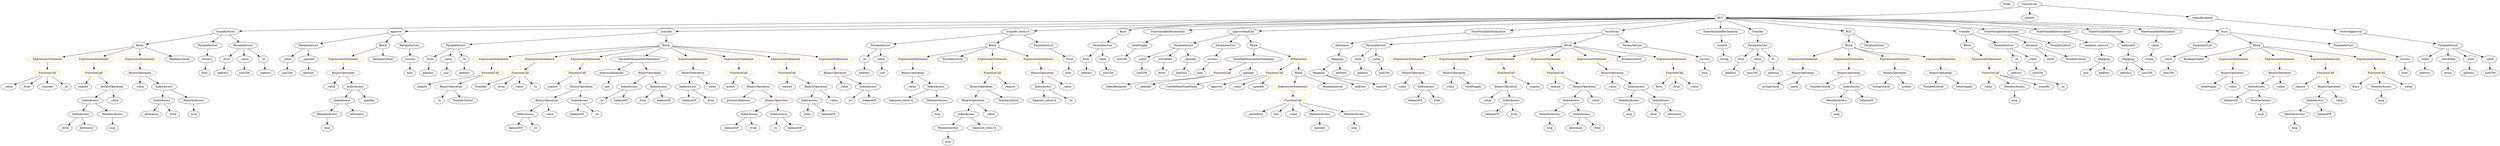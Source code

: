 strict digraph {
	graph [bb="0,0,10991,756"];
	node [label="\N"];
	Enter	[height=0.5,
		pos="8805.6,738",
		width=0.83628];
	ExpressionStatement_Unnamed_2	[color=orange,
		height=0.5,
		label=ExpressionStatement,
		pos="7947.6,450",
		width=2.458];
	BinaryOperation_Unnamed_2	[color=brown,
		height=0.5,
		label=BinaryOperation,
		pos="7945.6,378",
		width=1.9867];
	ExpressionStatement_Unnamed_2 -> BinaryOperation_Unnamed_2	[pos="e,7946.1,396.1 7947.1,431.7 7946.9,424.41 7946.6,415.73 7946.4,407.54"];
	ElementaryTypeName_bool	[color=black,
		height=0.5,
		label=bool,
		pos="4725.6,378",
		width=0.76697];
	BinaryOperation_Unnamed_19	[color=brown,
		height=0.5,
		label=BinaryOperation,
		pos="1537.6,378",
		width=1.9867];
	Identifier__value_12	[color=black,
		height=0.5,
		label=_value,
		pos="1481.6,306",
		width=0.96103];
	BinaryOperation_Unnamed_19 -> Identifier__value_12	[pos="e,1494.3,322.83 1524,360.05 1517.2,351.56 1508.9,341.11 1501.4,331.73"];
	IndexAccess_Unnamed_17	[color=black,
		height=0.5,
		label=IndexAccess,
		pos="1593.6,306",
		width=1.6402];
	BinaryOperation_Unnamed_19 -> IndexAccess_Unnamed_17	[pos="e,1580.2,323.79 1551.2,360.05 1557.8,351.8 1565.8,341.7 1573.2,332.54"];
	Identifier_assert	[color=black,
		height=0.5,
		label=assert,
		pos="3247.6,306",
		width=0.89172];
	ElementaryTypeName_uint_2	[color=black,
		height=0.5,
		label=uint,
		pos="9171.6,378",
		width=0.75];
	FunctionDefinition_transferFrom	[color=black,
		height=0.5,
		label=transferFrom,
		pos="1001.6,594",
		width=1.6402];
	Block_Unnamed_4	[color=black,
		height=0.5,
		label=Block,
		pos="628.6,522",
		width=0.90558];
	FunctionDefinition_transferFrom -> Block_Unnamed_4	[pos="e,659.36,528.77 952.45,583.78 878.43,569.89 739.64,543.84 670.28,530.82"];
	ParameterList_Unnamed_9	[color=black,
		height=0.5,
		label=ParameterList,
		pos="930.6,522",
		width=1.7095];
	FunctionDefinition_transferFrom -> ParameterList_Unnamed_9	[pos="e,947.3,539.47 984.77,576.41 976.02,567.78 965.15,557.06 955.44,547.5"];
	ParameterList_Unnamed_8	[color=black,
		height=0.5,
		label=ParameterList,
		pos="1081.6,522",
		width=1.7095];
	FunctionDefinition_transferFrom -> ParameterList_Unnamed_8	[pos="e,1062.9,539.39 1020.2,576.76 1030.3,567.91 1043,556.77 1054.2,546.93"];
	Identifier_Burn	[color=black,
		height=0.5,
		label=Burn,
		pos="10371,306",
		width=0.7947];
	Identifier_balanceOf_6	[color=black,
		height=0.5,
		label=balanceOf,
		pos="3060.6,234",
		width=1.3491];
	ElementaryTypeName_uint8	[color=black,
		height=0.5,
		label=uint8,
		pos="9021.6,450",
		width=0.7947];
	Identifier_balances_intou14_2	[color=black,
		height=0.5,
		label=balances_intou14,
		pos="4660.6,234",
		width=2.0838];
	Identifier__value_11	[color=black,
		height=0.5,
		label=_value,
		pos="34.597,306",
		width=0.96103];
	Identifier__from_5	[color=black,
		height=0.5,
		label=_from,
		pos="293.6,90",
		width=0.93331];
	BinaryOperation_Unnamed_23	[color=brown,
		height=0.5,
		label=BinaryOperation,
		pos="6634.6,306",
		width=1.9867];
	Identifier__value_19	[color=black,
		height=0.5,
		label=_value,
		pos="6541.6,234",
		width=0.96103];
	BinaryOperation_Unnamed_23 -> Identifier__value_19	[pos="e,6560.6,249.34 6612.6,288.41 6599.7,278.75 6583.4,266.48 6569.7,256.14"];
	IndexAccess_Unnamed_21	[color=black,
		height=0.5,
		label=IndexAccess,
		pos="6653.6,234",
		width=1.6402];
	BinaryOperation_Unnamed_23 -> IndexAccess_Unnamed_21	[pos="e,6649,252.1 6639.3,287.7 6641.3,280.24 6643.7,271.32 6646,262.97"];
	MemberAccess_Unnamed_12	[color=black,
		height=0.5,
		label=MemberAccess,
		pos="6866.6,162",
		width=1.9174];
	Identifier_msg_11	[color=black,
		height=0.5,
		label=msg,
		pos="6866.6,90",
		width=0.75];
	MemberAccess_Unnamed_12 -> Identifier_msg_11	[pos="e,6866.6,108.1 6866.6,143.7 6866.6,136.41 6866.6,127.73 6866.6,119.54"];
	BooleanLiteral_Unnamed_4	[color=black,
		height=0.5,
		label=BooleanLiteral,
		pos="9657.6,450",
		width=1.7788];
	ExpressionStatement_Unnamed_19	[color=orange,
		height=0.5,
		label=ExpressionStatement,
		pos="5683.6,306",
		width=2.458];
	FunctionCall_Unnamed_11	[color=orange,
		height=0.5,
		label=FunctionCall,
		pos="5683.6,234",
		width=1.6125];
	ExpressionStatement_Unnamed_19 -> FunctionCall_Unnamed_11	[pos="e,5683.6,252.1 5683.6,287.7 5683.6,280.41 5683.6,271.73 5683.6,263.54"];
	Identifier_balanceOf_12	[color=black,
		height=0.5,
		label=balanceOf,
		pos="6562.6,162",
		width=1.3491];
	Identifier__to_4	[color=black,
		height=0.5,
		label=_to,
		pos="3793.6,234",
		width=0.75];
	Mapping_Unnamed_2	[color=black,
		height=0.5,
		label=Mapping,
		pos="5839.6,378",
		width=1.2105];
	ElementaryTypeName_address_4	[color=black,
		height=0.5,
		label=address,
		pos="5976.6,306",
		width=1.0996];
	Mapping_Unnamed_2 -> ElementaryTypeName_address_4	[pos="e,5950.9,320.15 5866.3,363.34 5887.5,352.5 5917.4,337.26 5940.7,325.36"];
	ElementaryTypeName_uint256_3	[color=black,
		height=0.5,
		label=uint256,
		pos="6071.6,306",
		width=1.0442];
	Mapping_Unnamed_2 -> ElementaryTypeName_uint256_3	[pos="e,6043,318.02 5872.8,365.85 5879,363.84 5885.5,361.81 5891.6,360 5950.7,342.41 5966.8,342.71 6025.6,324 6027.8,323.29 6030.1,322.54 \
6032.4,321.77"];
	Identifier_require_2	[color=black,
		height=0.5,
		label=require,
		pos="2431.6,306",
		width=1.0026];
	Parameter__value_7	[color=black,
		height=0.5,
		label=_value,
		pos="9540.6,450",
		width=0.96103];
	ElementaryTypeName_uint256_10	[color=black,
		height=0.5,
		label=uint256,
		pos="9541.6,378",
		width=1.0442];
	Parameter__value_7 -> ElementaryTypeName_uint256_10	[pos="e,9541.4,396.1 9540.8,431.7 9540.9,424.41 9541.1,415.73 9541.2,407.54"];
	Identifier_require_7	[color=black,
		height=0.5,
		label=require,
		pos="6850.6,306",
		width=1.0026];
	Identifier__value_23	[color=black,
		height=0.5,
		label=_value,
		pos="6385.6,306",
		width=0.96103];
	Identifier_Transfer	[color=black,
		height=0.5,
		label=Transfer,
		pos="2090.6,306",
		width=1.1689];
	ElementaryTypeName_bool_3	[color=black,
		height=0.5,
		label=bool,
		pos="5300.6,378",
		width=0.76697];
	ParameterList_Unnamed_5	[color=black,
		height=0.5,
		label=ParameterList,
		pos="3914.6,522",
		width=1.7095];
	Parameter__to_1	[color=black,
		height=0.5,
		label=_to,
		pos="3834.6,450",
		width=0.75];
	ParameterList_Unnamed_5 -> Parameter__to_1	[pos="e,3850.5,464.88 3895.6,504.41 3884.7,494.81 3870.7,482.63 3859,472.32"];
	Parameter__value_2	[color=black,
		height=0.5,
		label=_value,
		pos="3914.6,450",
		width=0.96103];
	ParameterList_Unnamed_5 -> Parameter__value_2	[pos="e,3914.6,468.1 3914.6,503.7 3914.6,496.41 3914.6,487.73 3914.6,479.54"];
	FunctionCall_Unnamed_10	[color=orange,
		height=0.5,
		label=FunctionCall,
		pos="5636.6,378",
		width=1.6125];
	Identifier_approve	[color=black,
		height=0.5,
		label=approve,
		pos="5339.6,306",
		width=1.1412];
	FunctionCall_Unnamed_10 -> Identifier_approve	[pos="e,5370.6,318.24 5593.4,365.7 5585.5,363.73 5577.3,361.75 5569.6,360 5490,341.96 5468.4,345.18 5389.6,324 5386.9,323.27 5384.1,322.47 \
5381.3,321.63"];
	Identifier__value_13	[color=black,
		height=0.5,
		label=_value,
		pos="5433.6,306",
		width=0.96103];
	FunctionCall_Unnamed_10 -> Identifier__value_13	[pos="e,5460.5,317.63 5597.2,364.44 5564.9,354.01 5518.1,338.57 5477.6,324 5475.5,323.25 5473.4,322.47 5471.2,321.68"];
	Identifier__spender_2	[color=black,
		height=0.5,
		label=_spender,
		pos="5531.6,306",
		width=1.2521];
	FunctionCall_Unnamed_10 -> Identifier__spender_2	[pos="e,5553.9,321.86 5612.8,361.12 5598.1,351.36 5579.2,338.75 5563.3,328.16"];
	ElementaryTypeName_uint_1	[color=black,
		height=0.5,
		label=uint,
		pos="2674.6,306",
		width=0.75];
	Identifier__from_1	[color=black,
		height=0.5,
		label=_from,
		pos="2845.6,234",
		width=0.93331];
	Identifier__from_8	[color=black,
		height=0.5,
		label=_from,
		pos="6662.6,162",
		width=0.93331];
	Identifier_balanceOf_2	[color=black,
		height=0.5,
		label=balanceOf,
		pos="2251.6,90",
		width=1.3491];
	VariableDeclaration_from_1	[color=black,
		height=0.5,
		label=from,
		pos="4806.6,450",
		width=0.7947];
	ElementaryTypeName_address_7	[color=black,
		height=0.5,
		label=address,
		pos="4810.6,378",
		width=1.0996];
	VariableDeclaration_from_1 -> ElementaryTypeName_address_7	[pos="e,4809.6,396.1 4807.6,431.7 4808,424.41 4808.5,415.73 4809,407.54"];
	UserDefinedTypeName_Unnamed	[color=black,
		height=0.5,
		label=UserDefinedTypeName,
		pos="5182.6,306",
		width=2.7214];
	FunctionCall_Unnamed_8	[color=orange,
		height=0.5,
		label=FunctionCall,
		pos="215.6,378",
		width=1.6125];
	FunctionCall_Unnamed_8 -> Identifier__value_11	[pos="e,61.418,317.65 179.82,363.37 151.94,352.72 112.27,337.51 77.597,324 75.797,323.3 73.956,322.58 72.097,321.85"];
	Identifier__from_7	[color=black,
		height=0.5,
		label=_from,
		pos="120.6,306",
		width=0.93331];
	FunctionCall_Unnamed_8 -> Identifier__from_7	[pos="e,139.81,321.16 194.04,361.12 180.66,351.26 163.31,338.47 148.84,327.81"];
	Identifier__transfer_1	[color=black,
		height=0.5,
		label=_transfer,
		pos="215.6,306",
		width=1.2105];
	FunctionCall_Unnamed_8 -> Identifier__transfer_1	[pos="e,215.6,324.1 215.6,359.7 215.6,352.41 215.6,343.73 215.6,335.54"];
	Identifier__to_9	[color=black,
		height=0.5,
		label=_to,
		pos="304.6,306",
		width=0.75];
	FunctionCall_Unnamed_8 -> Identifier__to_9	[pos="e,287.65,320.33 236.24,360.76 248.92,350.79 265.28,337.93 278.81,327.28"];
	FunctionDefinition_approve	[color=black,
		height=0.5,
		label=approve,
		pos="1769.6,594",
		width=1.1412];
	ParameterList_Unnamed_10	[color=black,
		height=0.5,
		label=ParameterList,
		pos="1385.6,522",
		width=1.7095];
	FunctionDefinition_approve -> ParameterList_Unnamed_10	[pos="e,1436.9,532.35 1732.1,586.16 1666,574.12 1528.3,549.02 1447.8,534.35"];
	Block_Unnamed_5	[color=black,
		height=0.5,
		label=Block,
		pos="1708.6,522",
		width=0.90558];
	FunctionDefinition_approve -> Block_Unnamed_5	[pos="e,1722.2,538.67 1755.4,576.76 1747.8,567.98 1738.2,556.96 1729.7,547.19"];
	ParameterList_Unnamed_11	[color=black,
		height=0.5,
		label=ParameterList,
		pos="1825.6,522",
		width=1.7095];
	FunctionDefinition_approve -> ParameterList_Unnamed_11	[pos="e,1812.3,539.63 1782.6,576.76 1789.3,568.4 1797.6,558.02 1805.1,548.61"];
	Identifier_require_1	[color=black,
		height=0.5,
		label=require,
		pos="3495.6,306",
		width=1.0026];
	VariableDeclaration_decimals	[color=black,
		height=0.5,
		label=decimals,
		pos="8938.6,522",
		width=1.1967];
	VariableDeclaration_decimals -> ElementaryTypeName_uint8	[pos="e,9004.9,465.07 8957,505.46 8968.5,495.74 8983.6,483.08 8996.2,472.41"];
	NumberLiteral_Unnamed	[color=black,
		height=0.5,
		label=NumberLiteral,
		pos="9131.6,450",
		width=1.765];
	VariableDeclaration_decimals -> NumberLiteral_Unnamed	[pos="e,9093.7,464.74 8970.5,509.44 9001.1,498.32 9047.9,481.36 9083.2,468.57"];
	ElementaryTypeName_uint256_9	[color=black,
		height=0.5,
		label=uint256,
		pos="5041.6,378",
		width=1.0442];
	Identifier_require_6	[color=black,
		height=0.5,
		label=require,
		pos="6760.6,306",
		width=1.0026];
	Identifier_require_5	[color=black,
		height=0.5,
		label=require,
		pos="10127,306",
		width=1.0026];
	Identifier__from	[color=black,
		height=0.5,
		label=_from,
		pos="3591.6,162",
		width=0.93331];
	Identifier_balanceOf_13	[color=black,
		height=0.5,
		label=balanceOf,
		pos="6223.6,234",
		width=1.3491];
	Identifier_Burn_1	[color=black,
		height=0.5,
		label=Burn,
		pos="7318.6,306",
		width=0.7947];
	Identifier_msg_9	[color=black,
		height=0.5,
		label=msg,
		pos="9944.6,162",
		width=0.75];
	FunctionCall_Unnamed	[color=orange,
		height=0.5,
		label=FunctionCall,
		pos="2204.6,378",
		width=1.6125];
	Identifier_require	[color=black,
		height=0.5,
		label=require,
		pos="1832.6,306",
		width=1.0026];
	FunctionCall_Unnamed -> Identifier_require	[pos="e,1859.4,318.25 2161.9,365.41 2153.8,363.44 2145.5,361.54 2137.6,360 2023.1,337.62 1990.6,352.79 1877.6,324 1875.2,323.38 1872.7,\
322.67 1870.2,321.9"];
	BinaryOperation_Unnamed_4	[color=brown,
		height=0.5,
		label=BinaryOperation,
		pos="1958.6,306",
		width=1.9867];
	FunctionCall_Unnamed -> BinaryOperation_Unnamed_4	[pos="e,2004.7,320.13 2162.9,365.13 2122.4,353.62 2060.8,336.08 2015.8,323.27"];
	ElementaryTypeName_address_2	[color=black,
		height=0.5,
		label=address,
		pos="9353.6,378",
		width=1.0996];
	MemberAccess_Unnamed_13	[color=black,
		height=0.5,
		label=MemberAccess,
		pos="7193.6,234",
		width=1.9174];
	Identifier_msg_12	[color=black,
		height=0.5,
		label=msg,
		pos="7193.6,162",
		width=0.75];
	MemberAccess_Unnamed_13 -> Identifier_msg_12	[pos="e,7193.6,180.1 7193.6,215.7 7193.6,208.41 7193.6,199.73 7193.6,191.54"];
	NumberLiteral_Unnamed_1	[color=black,
		height=0.5,
		label=NumberLiteral,
		pos="9063.6,522",
		width=1.765];
	Parameter__to_2	[color=black,
		height=0.5,
		label=_to,
		pos="8860.6,450",
		width=0.75];
	ElementaryTypeName_address_12	[color=black,
		height=0.5,
		label=address,
		pos="8860.6,378",
		width=1.0996];
	Parameter__to_2 -> ElementaryTypeName_address_12	[pos="e,8860.6,396.1 8860.6,431.7 8860.6,424.41 8860.6,415.73 8860.6,407.54"];
	Identifier_msg_10	[color=black,
		height=0.5,
		label=msg,
		pos="10487,234",
		width=0.75];
	BinaryOperation_Unnamed_14	[color=brown,
		height=0.5,
		label=BinaryOperation,
		pos="4350.6,234",
		width=1.9867];
	IndexAccess_Unnamed_10	[color=black,
		height=0.5,
		label=IndexAccess,
		pos="4322.6,162",
		width=1.6402];
	BinaryOperation_Unnamed_14 -> IndexAccess_Unnamed_10	[pos="e,4329.4,180.1 4343.7,215.7 4340.7,208.15 4337,199.12 4333.7,190.68"];
	Identifier__value_5	[color=black,
		height=0.5,
		label=_value,
		pos="4434.6,162",
		width=0.96103];
	BinaryOperation_Unnamed_14 -> Identifier__value_5	[pos="e,4416.8,177.8 4370.5,216.41 4381.7,207.07 4395.9,195.28 4408,185.15"];
	IndexAccess_Unnamed_12	[color=black,
		height=0.5,
		label=IndexAccess,
		pos="4656.6,306",
		width=1.6402];
	IndexAccess_Unnamed_12 -> Identifier_balances_intou14_2	[pos="e,4659.6,252.1 4657.6,287.7 4658,280.41 4658.5,271.73 4659,263.54"];
	Identifier__to_7	[color=black,
		height=0.5,
		label=_to,
		pos="4780.6,234",
		width=0.75];
	IndexAccess_Unnamed_12 -> Identifier__to_7	[pos="e,4760.4,246.42 4683.8,289.64 4703.5,278.53 4730.1,263.53 4750.4,252.06"];
	ContractDefinition_BCC	[color=black,
		height=0.5,
		label=BCC,
		pos="7577.6,666",
		width=0.82242];
	ContractDefinition_BCC -> FunctionDefinition_transferFrom	[pos="e,1060.2,596.68 7547.8,664.9 7215.7,663.74 4177.4,652.21 1719.6,612 1481.8,608.11 1199.8,600.58 1071.4,596.99"];
	ContractDefinition_BCC -> FunctionDefinition_approve	[pos="e,1810.8,595.68 7547.9,664.71 7254.6,661.8 4847.6,637.74 2897.6,612 2483.2,606.53 1983.3,598.49 1822.3,595.86"];
	FunctionDefinition__transfer	[color=black,
		height=0.5,
		label=_transfer,
		pos="2950.6,594",
		width=1.2105];
	ContractDefinition_BCC -> FunctionDefinition__transfer	[pos="e,2994.3,595.66 7547.7,664.55 7178.6,658.96 3501.5,603.33 3005.8,595.83"];
	FunctionDefinition_transfer_intou14	[color=black,
		height=0.5,
		label=transfer_intou14,
		pos="4563.6,594",
		width=1.9729];
	ContractDefinition_BCC -> FunctionDefinition_transfer_intou14	[pos="e,4632.4,598.82 7547.8,664.71 7333.3,662.59 6003.7,648.38 4922.6,612 4826.7,608.77 4716.5,603.29 4643.7,599.42"];
	EventDefinition_Burn	[color=black,
		height=0.5,
		label=Burn,
		pos="4960.6,594",
		width=0.7947];
	ContractDefinition_BCC -> EventDefinition_Burn	[pos="e,4986.7,602.11 7547.7,664.73 7280,662.29 5298.9,643.26 5037.6,612 5024.5,610.43 5010.3,607.63 4997.8,604.75"];
	StateVariableDeclaration_Unnamed_3	[color=black,
		height=0.5,
		label=StateVariableDeclaration,
		pos="5147.6,594",
		width=2.8184];
	ContractDefinition_BCC -> StateVariableDeclaration_Unnamed_3	[pos="e,5240.1,601.68 7547.8,664.7 7357,662.66 6288.6,649.95 5418.6,612 5363.3,609.59 5301.8,605.81 5251.3,602.43"];
	FunctionDefinition_approveAndCall	[color=black,
		height=0.5,
		label=approveAndCall,
		pos="5499.6,594",
		width=1.9867];
	ContractDefinition_BCC -> FunctionDefinition_approveAndCall	[pos="e,5570.4,597.38 7547.8,664 7326.5,656.54 5936.3,609.71 5581.8,597.77"];
	StateVariableDeclaration_Unnamed_5	[color=black,
		height=0.5,
		label=StateVariableDeclaration,
		pos="6563.6,594",
		width=2.8184];
	ContractDefinition_BCC -> StateVariableDeclaration_Unnamed_5	[pos="e,6656.9,601.44 7548.1,662.96 7418.2,654 6894.1,617.81 6668.1,602.21"];
	FunctionDefinition_burnFrom	[color=black,
		height=0.5,
		label=burnFrom,
		pos="7100.6,594",
		width=1.3353];
	ContractDefinition_BCC -> FunctionDefinition_burnFrom	[pos="e,7144.7,601.47 7548.8,660.78 7471.4,649.42 7257.8,618.07 7156,603.13"];
	StateVariableDeclaration_Unnamed_1	[color=black,
		height=0.5,
		label=StateVariableDeclaration,
		pos="7577.6,594",
		width=2.8184];
	ContractDefinition_BCC -> StateVariableDeclaration_Unnamed_1	[pos="e,7577.6,612.1 7577.6,647.7 7577.6,640.41 7577.6,631.73 7577.6,623.54"];
	EventDefinition_Transfer	[color=black,
		height=0.5,
		label=Transfer,
		pos="7739.6,594",
		width=1.1689];
	ContractDefinition_BCC -> EventDefinition_Transfer	[pos="e,7710.8,607.44 7601.2,654.82 7627.1,643.59 7669.4,625.35 7700.4,611.95"];
	FunctionDefinition_BCC	[color=black,
		height=0.5,
		label=BCC,
		pos="8142.6,594",
		width=0.82242];
	ContractDefinition_BCC -> FunctionDefinition_BCC	[pos="e,8113.5,598.6 7606.4,661.43 7699.7,649.87 7994,613.42 8102.2,600.01"];
	FunctionDefinition_transfer	[color=black,
		height=0.5,
		label=transfer,
		pos="8662.6,594",
		width=1.0719];
	ContractDefinition_BCC -> FunctionDefinition_transfer	[pos="e,8624.4,597.47 7607.2,663.09 7756.1,653.48 8424.4,610.37 8612.9,598.2"];
	StateVariableDeclaration_Unnamed_2	[color=black,
		height=0.5,
		label=StateVariableDeclaration,
		pos="8820.6,594",
		width=2.8184];
	ContractDefinition_BCC -> StateVariableDeclaration_Unnamed_2	[pos="e,8749.1,607.17 7607.4,664.77 7738.2,663.52 8273.7,655.86 8710.6,612 8719.5,611.11 8728.7,609.98 8738,608.74"];
	StateVariableDeclaration_Unnamed_6	[color=black,
		height=0.5,
		label=StateVariableDeclaration,
		pos="9041.6,594",
		width=2.8184];
	ContractDefinition_BCC -> StateVariableDeclaration_Unnamed_6	[pos="e,8970.1,607.16 7607.2,665.08 7752.2,665.19 8401.7,662.69 8930.6,612 8939.8,611.12 8949.4,609.98 8958.9,608.71"];
	StateVariableDeclaration_Unnamed_4	[color=black,
		height=0.5,
		label=StateVariableDeclaration,
		pos="9262.6,594",
		width=2.8184];
	ContractDefinition_BCC -> StateVariableDeclaration_Unnamed_4	[pos="e,9191.4,607.18 7607.4,665.31 7766.5,666.68 8530.5,669.81 9151.6,612 9160.9,611.14 9170.6,610 9180.2,608.73"];
	StateVariableDeclaration_Unnamed	[color=black,
		height=0.5,
		label=StateVariableDeclaration,
		pos="9483.6,594",
		width=2.8184];
	ContractDefinition_BCC -> StateVariableDeclaration_Unnamed	[pos="e,9412.4,607.22 7607.4,664.62 7811.7,661.95 9009.5,645.04 9372.6,612 9381.9,611.16 9391.6,610.03 9401.2,608.77"];
	FunctionDefinition_burn	[color=black,
		height=0.5,
		label=burn,
		pos="9677.6,594",
		width=0.76697];
	ContractDefinition_BCC -> FunctionDefinition_burn	[pos="e,9652,601.37 7607.3,664.53 7841.7,660.79 9387.9,635.34 9593.6,612 9609.2,610.23 9626.3,607.02 9640.9,603.86"];
	ParameterList_Unnamed_4	[color=black,
		height=0.5,
		label=ParameterList,
		pos="2048.6,522",
		width=1.7095];
	FunctionDefinition__transfer -> ParameterList_Unnamed_4	[pos="e,2107.7,527.58 2908,589.69 2764.5,578.56 2297.6,542.33 2119,528.46"];
	Block_Unnamed_1	[color=black,
		height=0.5,
		label=Block,
		pos="2950.6,522",
		width=0.90558];
	FunctionDefinition__transfer -> Block_Unnamed_1	[pos="e,2950.6,540.1 2950.6,575.7 2950.6,568.41 2950.6,559.73 2950.6,551.54"];
	ElementaryTypeName_uint256_7	[color=black,
		height=0.5,
		label=uint256,
		pos="1099.6,378",
		width=1.0442];
	ExpressionStatement_Unnamed_26	[color=orange,
		height=0.5,
		label=ExpressionStatement,
		pos="6227.6,450",
		width=2.458];
	BinaryOperation_Unnamed_25	[color=brown,
		height=0.5,
		label=BinaryOperation,
		pos="6259.6,378",
		width=1.9867];
	ExpressionStatement_Unnamed_26 -> BinaryOperation_Unnamed_25	[pos="e,6251.8,396.1 6235.5,431.7 6239,424.07 6243.2,414.92 6247.1,406.4"];
	Identifier__to_3	[color=black,
		height=0.5,
		label=_to,
		pos="2651.6,234",
		width=0.75];
	VariableDeclaration_from	[color=black,
		height=0.5,
		label=from,
		pos="7663.6,450",
		width=0.7947];
	ElementaryTypeName_address_5	[color=black,
		height=0.5,
		label=address,
		pos="7626.6,378",
		width=1.0996];
	VariableDeclaration_from -> ElementaryTypeName_address_5	[pos="e,7635.6,395.96 7654.8,432.41 7650.7,424.51 7645.5,414.85 7640.8,405.94"];
	ExpressionStatement_Unnamed_22	[color=orange,
		height=0.5,
		label=ExpressionStatement,
		pos="9828.6,450",
		width=2.458];
	BinaryOperation_Unnamed_22	[color=brown,
		height=0.5,
		label=BinaryOperation,
		pos="9813.6,378",
		width=1.9867];
	ExpressionStatement_Unnamed_22 -> BinaryOperation_Unnamed_22	[pos="e,9817.3,396.1 9824.9,431.7 9823.3,424.32 9821.4,415.52 9819.7,407.25"];
	Identifier__extraData	[color=black,
		height=0.5,
		label=_extraData,
		pos="5507.6,162",
		width=1.4046];
	ElementaryTypeName_address_11	[color=black,
		height=0.5,
		label=address,
		pos="3834.6,378",
		width=1.0996];
	Parameter__to_1 -> ElementaryTypeName_address_11	[pos="e,3834.6,396.1 3834.6,431.7 3834.6,424.41 3834.6,415.73 3834.6,407.54"];
	ExpressionStatement_Unnamed_18	[color=orange,
		height=0.5,
		label=ExpressionStatement,
		pos="1537.6,450",
		width=2.458];
	ExpressionStatement_Unnamed_18 -> BinaryOperation_Unnamed_19	[pos="e,1537.6,396.1 1537.6,431.7 1537.6,424.41 1537.6,415.73 1537.6,407.54"];
	NumberLiteral_Unnamed_2	[color=black,
		height=0.5,
		label=NumberLiteral,
		pos="8503.6,306",
		width=1.765];
	Identifier__value_21	[color=black,
		height=0.5,
		label=_value,
		pos="6161.6,306",
		width=0.96103];
	BinaryOperation_Unnamed_25 -> Identifier__value_21	[pos="e,6181.2,321.02 6236.9,360.76 6223,350.89 6205.3,338.19 6190.5,327.61"];
	IndexAccess_Unnamed_24	[color=black,
		height=0.5,
		label=IndexAccess,
		pos="6273.6,306",
		width=1.6402];
	BinaryOperation_Unnamed_25 -> IndexAccess_Unnamed_24	[pos="e,6270.2,324.1 6263.1,359.7 6264.5,352.32 6266.3,343.52 6267.9,335.25"];
	FunctionDefinition_receiveApproval	[color=black,
		height=0.5,
		label=receiveApproval,
		pos="10281,594",
		width=1.9867];
	ParameterList_Unnamed	[color=black,
		height=0.5,
		label=ParameterList,
		pos="10760,522",
		width=1.7095];
	FunctionDefinition_receiveApproval -> ParameterList_Unnamed	[pos="e,10705,530.93 10341,584.13 10432,570.93 10601,546.18 10694,532.57"];
	ExpressionStatement_Unnamed_12	[color=orange,
		height=0.5,
		label=ExpressionStatement,
		pos="4055.6,450",
		width=2.458];
	BinaryOperation_Unnamed_15	[color=brown,
		height=0.5,
		label=BinaryOperation,
		pos="4055.6,378",
		width=1.9867];
	ExpressionStatement_Unnamed_12 -> BinaryOperation_Unnamed_15	[pos="e,4055.6,396.1 4055.6,431.7 4055.6,424.41 4055.6,415.73 4055.6,407.54"];
	IndexAccess_Unnamed_13	[color=black,
		height=0.5,
		label=IndexAccess,
		pos="409.6,234",
		width=1.6402];
	IndexAccess_Unnamed_14	[color=black,
		height=0.5,
		label=IndexAccess,
		pos="365.6,162",
		width=1.6402];
	IndexAccess_Unnamed_13 -> IndexAccess_Unnamed_14	[pos="e,376.15,179.79 398.95,216.05 393.92,208.06 387.8,198.33 382.19,189.4"];
	MemberAccess_Unnamed_4	[color=black,
		height=0.5,
		label=MemberAccess,
		pos="511.6,162",
		width=1.9174];
	IndexAccess_Unnamed_13 -> MemberAccess_Unnamed_4	[pos="e,487.84,179.31 432.74,217.12 446.24,207.85 463.5,196.01 478.43,185.76"];
	Identifier_tokenRecipient	[color=black,
		height=0.5,
		label=tokenRecipient,
		pos="4892.6,306",
		width=1.8343];
	ExpressionStatement_Unnamed_4	[color=orange,
		height=0.5,
		label=ExpressionStatement,
		pos="2221.6,450",
		width=2.458];
	ExpressionStatement_Unnamed_4 -> FunctionCall_Unnamed	[pos="e,2208.8,396.1 2217.4,431.7 2215.6,424.32 2213.5,415.52 2211.5,407.25"];
	Identifier_this	[color=black,
		height=0.5,
		label=this,
		pos="5603.6,162",
		width=0.75];
	Identifier__value_6	[color=black,
		height=0.5,
		label=_value,
		pos="4010.6,306",
		width=0.96103];
	ElementaryTypeName_string	[color=black,
		height=0.5,
		label=string,
		pos="9456.6,450",
		width=0.864];
	Identifier_msg_8	[color=black,
		height=0.5,
		label=msg,
		pos="10097,90",
		width=0.75];
	BinaryOperation_Unnamed_3	[color=brown,
		height=0.5,
		label=BinaryOperation,
		pos="8337.6,378",
		width=1.9867];
	stringLiteral_Unnamed_1	[color=black,
		height=0.5,
		label=stringLiteral,
		pos="8273.6,306",
		width=1.5016];
	BinaryOperation_Unnamed_3 -> stringLiteral_Unnamed_1	[pos="e,8288.5,323.31 8322.1,360.05 8314.3,351.5 8304.7,340.97 8296,331.56"];
	Identifier_symbol	[color=black,
		height=0.5,
		label=symbol,
		pos="8383.6,306",
		width=1.0581];
	BinaryOperation_Unnamed_3 -> Identifier_symbol	[pos="e,8372.9,323.31 8348.7,360.05 8354.1,351.85 8360.7,341.83 8366.7,332.71"];
	ExpressionStatement_Unnamed_21	[color=orange,
		height=0.5,
		label=ExpressionStatement,
		pos="10024,450",
		width=2.458];
	BinaryOperation_Unnamed_21	[color=brown,
		height=0.5,
		label=BinaryOperation,
		pos="10024,378",
		width=1.9867];
	ExpressionStatement_Unnamed_21 -> BinaryOperation_Unnamed_21	[pos="e,10024,396.1 10024,431.7 10024,424.41 10024,415.73 10024,407.54"];
	Identifier__to_6	[color=black,
		height=0.5,
		label=_to,
		pos="3446.6,90",
		width=0.75];
	Identifier__value_22	[color=black,
		height=0.5,
		label=_value,
		pos="7100.6,306",
		width=0.96103];
	ElementaryTypeName_address_13	[color=black,
		height=0.5,
		label=address,
		pos="1004.6,378",
		width=1.0996];
	Identifier_balanceOf_11	[color=black,
		height=0.5,
		label=balanceOf,
		pos="9808.6,234",
		width=1.3491];
	Identifier__to_1	[color=black,
		height=0.5,
		label=_to,
		pos="2345.6,90",
		width=0.75];
	Block_Unnamed_2	[color=black,
		height=0.5,
		label=Block,
		pos="4397.6,522",
		width=0.90558];
	Block_Unnamed_2 -> ExpressionStatement_Unnamed_12	[pos="e,4116.4,463.44 4367.2,514.79 4313.8,503.86 4201.7,480.9 4127.5,465.72"];
	BooleanLiteral_Unnamed	[color=black,
		height=0.5,
		label=BooleanLiteral,
		pos="4226.6,450",
		width=1.7788];
	Block_Unnamed_2 -> BooleanLiteral_Unnamed	[pos="e,4261.9,465.45 4372,510.52 4345.7,499.76 4304.3,482.79 4272.3,469.72"];
	ExpressionStatement_Unnamed_11	[color=orange,
		height=0.5,
		label=ExpressionStatement,
		pos="4397.6,450",
		width=2.458];
	Block_Unnamed_2 -> ExpressionStatement_Unnamed_11	[pos="e,4397.6,468.1 4397.6,503.7 4397.6,496.41 4397.6,487.73 4397.6,479.54"];
	ExpressionStatement_Unnamed_13	[color=orange,
		height=0.5,
		label=ExpressionStatement,
		pos="4592.6,450",
		width=2.458];
	Block_Unnamed_2 -> ExpressionStatement_Unnamed_13	[pos="e,4550.1,466.24 4424.3,511.41 4453.8,500.81 4502.1,483.47 4539.5,470.08"];
	ParameterList_Unnamed_1	[color=black,
		height=0.5,
		label=ParameterList,
		pos="7739.6,522",
		width=1.7095];
	ParameterList_Unnamed_1 -> VariableDeclaration_from	[pos="e,7679.2,465.34 7721.6,504.41 7711.4,495.03 7698.5,483.19 7687.5,473.04"];
	VariableDeclaration_value	[color=black,
		height=0.5,
		label=value,
		pos="7739.6,450",
		width=0.82242];
	ParameterList_Unnamed_1 -> VariableDeclaration_value	[pos="e,7739.6,468.1 7739.6,503.7 7739.6,496.41 7739.6,487.73 7739.6,479.54"];
	VariableDeclaration_to	[color=black,
		height=0.5,
		label=to,
		pos="7814.6,450",
		width=0.75];
	ParameterList_Unnamed_1 -> VariableDeclaration_to	[pos="e,7799.5,465.11 7757.4,504.41 7767.5,494.97 7780.3,483.03 7791.2,472.83"];
	NumberLiteral_Unnamed_3	[color=black,
		height=0.5,
		label=NumberLiteral,
		pos="8001.6,306",
		width=1.765];
	ExpressionStatement_Unnamed_17	[color=orange,
		height=0.5,
		label=ExpressionStatement,
		pos="230.6,450",
		width=2.458];
	ExpressionStatement_Unnamed_17 -> FunctionCall_Unnamed_8	[pos="e,219.26,396.1 226.89,431.7 225.31,424.32 223.42,415.52 221.65,407.25"];
	Parameter__from_3	[color=black,
		height=0.5,
		label=_from,
		pos="6000.6,450",
		width=0.93331];
	ElementaryTypeName_address_17	[color=black,
		height=0.5,
		label=address,
		pos="6037.6,378",
		width=1.0996];
	Parameter__from_3 -> ElementaryTypeName_address_17	[pos="e,6028.6,395.96 6009.4,432.41 6013.5,424.51 6018.6,414.85 6023.4,405.94"];
	Parameter__value_6	[color=black,
		height=0.5,
		label=_value,
		pos="5057.6,450",
		width=0.96103];
	Parameter__value_6 -> ElementaryTypeName_uint256_9	[pos="e,5045.5,396.1 5053.6,431.7 5052,424.32 5049.9,415.52 5048.1,407.25"];
	Identifier_msg_1	[color=black,
		height=0.5,
		label=msg,
		pos="4241.6,18",
		width=0.75];
	BinaryOperation_Unnamed_27	[color=brown,
		height=0.5,
		label=BinaryOperation,
		pos="6422.6,378",
		width=1.9867];
	BinaryOperation_Unnamed_27 -> Identifier__value_23	[pos="e,6394.4,323.62 6413.5,359.7 6409.3,351.87 6404.3,342.44 6399.7,333.73"];
	Identifier_totalSupply_2	[color=black,
		height=0.5,
		label=totalSupply,
		pos="6491.6,306",
		width=1.4739];
	BinaryOperation_Unnamed_27 -> Identifier_totalSupply_2	[pos="e,6475.5,323.31 6439.3,360.05 6447.8,351.42 6458.3,340.76 6467.7,331.27"];
	Parameter__from_1	[color=black,
		height=0.5,
		label=_from,
		pos="1922.6,450",
		width=0.93331];
	ElementaryTypeName_address_8	[color=black,
		height=0.5,
		label=address,
		pos="1918.6,378",
		width=1.0996];
	Parameter__from_1 -> ElementaryTypeName_address_8	[pos="e,1919.6,396.1 1921.6,431.7 1921.2,424.41 1920.7,415.73 1920.2,407.54"];
	Mapping_Unnamed	[color=black,
		height=0.5,
		label=Mapping,
		pos="9362.6,450",
		width=1.2105];
	Mapping_Unnamed -> ElementaryTypeName_address_2	[pos="e,9355.8,396.1 9360.4,431.7 9359.4,424.32 9358.3,415.52 9357.2,407.25"];
	ElementaryTypeName_uint256_2	[color=black,
		height=0.5,
		label=uint256,
		pos="9448.6,378",
		width=1.0442];
	Mapping_Unnamed -> ElementaryTypeName_uint256_2	[pos="e,9430.2,394.01 9381.7,433.46 9393.3,424 9408.4,411.75 9421.2,401.27"];
	Parameter__value_1	[color=black,
		height=0.5,
		label=_value,
		pos="2008.6,450",
		width=0.96103];
	ElementaryTypeName_uint	[color=black,
		height=0.5,
		label=uint,
		pos="2003.6,378",
		width=0.75];
	Parameter__value_1 -> ElementaryTypeName_uint	[pos="e,2004.8,396.1 2007.4,431.7 2006.8,424.41 2006.2,415.73 2005.6,407.54"];
	Identifier__from_3	[color=black,
		height=0.5,
		label=_from,
		pos="2184.6,306",
		width=0.93331];
	FunctionCall_Unnamed_7	[color=orange,
		height=0.5,
		label=FunctionCall,
		pos="433.6,378",
		width=1.6125];
	Identifier_require_4	[color=black,
		height=0.5,
		label=require,
		pos="385.6,306",
		width=1.0026];
	FunctionCall_Unnamed_7 -> Identifier_require_4	[pos="e,396.78,323.31 421.98,360.05 416.35,351.85 409.48,341.83 403.23,332.71"];
	BinaryOperation_Unnamed_17	[color=brown,
		height=0.5,
		label=BinaryOperation,
		pos="511.6,306",
		width=1.9867];
	FunctionCall_Unnamed_7 -> BinaryOperation_Unnamed_17	[pos="e,493.06,323.63 451.69,360.76 461.49,351.97 473.79,340.93 484.69,331.14"];
	Identifier__value_3	[color=black,
		height=0.5,
		label=_value,
		pos="3745.6,306",
		width=0.96103];
	ExpressionStatement_Unnamed_9	[color=orange,
		height=0.5,
		label=ExpressionStatement,
		pos="2416.6,450",
		width=2.458];
	FunctionCall_Unnamed_3	[color=orange,
		height=0.5,
		label=FunctionCall,
		pos="2338.6,378",
		width=1.6125];
	ExpressionStatement_Unnamed_9 -> FunctionCall_Unnamed_3	[pos="e,2357,395.55 2397.7,432.05 2388.1,423.39 2376.1,412.7 2365.6,403.19"];
	Identifier_totalSupply_1	[color=black,
		height=0.5,
		label=totalSupply,
		pos="9707.6,306",
		width=1.4739];
	BinaryOperation_Unnamed_22 -> Identifier_totalSupply_1	[pos="e,9731,322.43 9789,360.76 9774.5,351.2 9756,338.98 9740.3,328.61"];
	Identifier__value_17	[color=black,
		height=0.5,
		label=_value,
		pos="9813.6,306",
		width=0.96103];
	BinaryOperation_Unnamed_22 -> Identifier__value_17	[pos="e,9813.6,324.1 9813.6,359.7 9813.6,352.41 9813.6,343.73 9813.6,335.54"];
	NumberLiteral_Unnamed_5	[color=black,
		height=0.5,
		label=NumberLiteral,
		pos="4503.6,234",
		width=1.765];
	BinaryOperation_Unnamed_13	[color=brown,
		height=0.5,
		label=BinaryOperation,
		pos="4372.6,306",
		width=1.9867];
	BinaryOperation_Unnamed_13 -> BinaryOperation_Unnamed_14	[pos="e,4356,252.1 4367.2,287.7 4364.8,280.24 4362,271.32 4359.4,262.97"];
	BinaryOperation_Unnamed_13 -> NumberLiteral_Unnamed_5	[pos="e,4474.7,250.42 4402,289.29 4420.5,279.4 4444.6,266.53 4464.7,255.8"];
	BinaryOperation_Unnamed_26	[color=brown,
		height=0.5,
		label=BinaryOperation,
		pos="7100.6,378",
		width=1.9867];
	BinaryOperation_Unnamed_26 -> Identifier__value_22	[pos="e,7100.6,324.1 7100.6,359.7 7100.6,352.41 7100.6,343.73 7100.6,335.54"];
	IndexAccess_Unnamed_25	[color=black,
		height=0.5,
		label=IndexAccess,
		pos="7212.6,306",
		width=1.6402];
	BinaryOperation_Unnamed_26 -> IndexAccess_Unnamed_25	[pos="e,7187.5,322.67 7126.6,360.76 7141.9,351.18 7161.5,338.92 7178.1,328.53"];
	Parameter__value_5	[color=black,
		height=0.5,
		label=_value,
		pos="1287.6,450",
		width=0.96103];
	ParameterList_Unnamed_10 -> Parameter__value_5	[pos="e,1307.4,465.16 1363.4,505.12 1349.6,495.26 1331.7,482.47 1316.7,471.81"];
	Parameter__spender	[color=black,
		height=0.5,
		label=_spender,
		pos="1385.6,450",
		width=1.2521];
	ParameterList_Unnamed_10 -> Parameter__spender	[pos="e,1385.6,468.1 1385.6,503.7 1385.6,496.41 1385.6,487.73 1385.6,479.54"];
	MemberAccess_Unnamed_9	[color=black,
		height=0.5,
		label=MemberAccess,
		pos="10097,162",
		width=1.9174];
	MemberAccess_Unnamed_9 -> Identifier_msg_8	[pos="e,10097,108.1 10097,143.7 10097,136.41 10097,127.73 10097,119.54"];
	IndexAccess_Unnamed_8	[color=black,
		height=0.5,
		label=IndexAccess,
		pos="3325.6,162",
		width=1.6402];
	Identifier_balanceOf_8	[color=black,
		height=0.5,
		label=balanceOf,
		pos="3239.6,90",
		width=1.3491];
	IndexAccess_Unnamed_8 -> Identifier_balanceOf_8	[pos="e,3259.1,106.91 3305.7,144.76 3294.4,135.6 3280.1,124 3267.8,113.92"];
	Identifier__from_4	[color=black,
		height=0.5,
		label=_from,
		pos="3339.6,90",
		width=0.93331];
	IndexAccess_Unnamed_8 -> Identifier__from_4	[pos="e,3336.2,108.1 3329.1,143.7 3330.5,136.32 3332.3,127.52 3333.9,119.25"];
	Identifier_allowance_3	[color=black,
		height=0.5,
		label=allowance,
		pos="6985.6,90",
		width=1.3076];
	Identifier_totalSupply	[color=black,
		height=0.5,
		label=totalSupply,
		pos="8638.6,306",
		width=1.4739];
	FunctionDefinition_transfer_intou14 -> ParameterList_Unnamed_5	[pos="e,3971.5,529.14 4499.3,586.06 4376.3,572.8 4108.9,543.96 3982.9,530.37"];
	FunctionDefinition_transfer_intou14 -> Block_Unnamed_2	[pos="e,4422.9,533.66 4528,577.98 4500.1,566.21 4461.4,549.9 4433.4,538.1"];
	ParameterList_Unnamed_6	[color=black,
		height=0.5,
		label=ParameterList,
		pos="4646.6,522",
		width=1.7095];
	FunctionDefinition_transfer_intou14 -> ParameterList_Unnamed_6	[pos="e,4627.1,539.47 4583.3,576.41 4593.8,567.52 4607,556.41 4618.6,546.63"];
	Identifier__value_8	[color=black,
		height=0.5,
		label=_value,
		pos="8744.6,306",
		width=0.96103];
	ParameterList_Unnamed_16	[color=black,
		height=0.5,
		label=ParameterList,
		pos="6086.6,522",
		width=1.7095];
	ParameterList_Unnamed_16 -> Parameter__from_3	[pos="e,6018.4,465.48 6066.7,504.76 6054.9,495.21 6039.9,483.01 6027.2,472.64"];
	Parameter__value_8	[color=black,
		height=0.5,
		label=_value,
		pos="6086.6,450",
		width=0.96103];
	ParameterList_Unnamed_16 -> Parameter__value_8	[pos="e,6086.6,468.1 6086.6,503.7 6086.6,496.41 6086.6,487.73 6086.6,479.54"];
	Block_Unnamed_3	[color=black,
		height=0.5,
		label=Block,
		pos="8671.6,522",
		width=0.90558];
	ExpressionStatement_Unnamed_14	[color=orange,
		height=0.5,
		label=ExpressionStatement,
		pos="8727.6,450",
		width=2.458];
	Block_Unnamed_3 -> ExpressionStatement_Unnamed_14	[pos="e,8714.2,467.8 8684.3,505.12 8691.1,496.68 8699.5,486.1 8707.2,476.55"];
	MemberAccess_Unnamed_1	[color=black,
		height=0.5,
		label=MemberAccess,
		pos="4241.6,90",
		width=1.9174];
	MemberAccess_Unnamed_1 -> Identifier_msg_1	[pos="e,4241.6,36.104 4241.6,71.697 4241.6,64.407 4241.6,55.726 4241.6,47.536"];
	ElementaryTypeName_bool_4	[color=black,
		height=0.5,
		label=bool,
		pos="10561,378",
		width=0.76697];
	Identifier_require_3	[color=black,
		height=0.5,
		label=require,
		pos="4498.6,306",
		width=1.0026];
	IndexAccess_Unnamed_20	[color=black,
		height=0.5,
		label=IndexAccess,
		pos="9925.6,306",
		width=1.6402];
	IndexAccess_Unnamed_20 -> Identifier_balanceOf_11	[pos="e,9833.3,249.77 9899.6,289.46 9883,279.52 9861.2,266.5 9843.2,255.68"];
	MemberAccess_Unnamed_10	[color=black,
		height=0.5,
		label=MemberAccess,
		pos="9944.6,234",
		width=1.9174];
	IndexAccess_Unnamed_20 -> MemberAccess_Unnamed_10	[pos="e,9940,252.1 9930.3,287.7 9932.3,280.24 9934.7,271.32 9937,262.97"];
	Identifier_previousBalances	[color=black,
		height=0.5,
		label=previousBalances,
		pos="3287.6,234",
		width=2.0976];
	Block_Unnamed	[color=black,
		height=0.5,
		label=Block,
		pos="8142.6,522",
		width=0.90558];
	Block_Unnamed -> ExpressionStatement_Unnamed_2	[pos="e,7990,466.24 8115.9,511.41 8086.4,500.81 8038,483.47 8000.7,470.08"];
	ExpressionStatement_Unnamed_1	[color=orange,
		height=0.5,
		label=ExpressionStatement,
		pos="8142.6,450",
		width=2.458];
	Block_Unnamed -> ExpressionStatement_Unnamed_1	[pos="e,8142.6,468.1 8142.6,503.7 8142.6,496.41 8142.6,487.73 8142.6,479.54"];
	ExpressionStatement_Unnamed_3	[color=orange,
		height=0.5,
		label=ExpressionStatement,
		pos="8337.6,450",
		width=2.458];
	Block_Unnamed -> ExpressionStatement_Unnamed_3	[pos="e,8292.2,465.81 8167.7,510.32 8172.9,508.17 8178.4,505.97 8183.6,504 8215.7,491.83 8252,479.27 8281.3,469.44"];
	ExpressionStatement_Unnamed	[color=orange,
		height=0.5,
		label=ExpressionStatement,
		pos="8532.6,450",
		width=2.458];
	Block_Unnamed -> ExpressionStatement_Unnamed	[pos="e,8467.5,462.56 8167,509.73 8172.4,507.57 8178.1,505.51 8183.6,504 8292.3,474.18 8323.3,485.63 8434.6,468 8441.7,466.88 8449,465.67 \
8456.4,464.44"];
	Identifier__value_14	[color=black,
		height=0.5,
		label=_value,
		pos="5683.6,162",
		width=0.96103];
	FunctionCall_Unnamed_15	[color=orange,
		height=0.5,
		label=FunctionCall,
		pos="6850.6,378",
		width=1.6125];
	FunctionCall_Unnamed_15 -> Identifier_require_7	[pos="e,6850.6,324.1 6850.6,359.7 6850.6,352.41 6850.6,343.73 6850.6,335.54"];
	BinaryOperation_Unnamed_24	[color=brown,
		height=0.5,
		label=BinaryOperation,
		pos="6976.6,306",
		width=1.9867];
	FunctionCall_Unnamed_15 -> BinaryOperation_Unnamed_24	[pos="e,6948,322.89 6877.9,361.81 6895.5,352.06 6918.5,339.26 6937.9,328.48"];
	IndexAccess_Unnamed_18	[color=black,
		height=0.5,
		label=IndexAccess,
		pos="1532.6,234",
		width=1.6402];
	MemberAccess_Unnamed_6	[color=black,
		height=0.5,
		label=MemberAccess,
		pos="1465.6,162",
		width=1.9174];
	IndexAccess_Unnamed_18 -> MemberAccess_Unnamed_6	[pos="e,1481.8,179.96 1516.7,216.41 1508.7,207.99 1498.7,197.58 1489.7,188.2"];
	Identifier_allowance_2	[color=black,
		height=0.5,
		label=allowance,
		pos="1599.6,162",
		width=1.3076];
	IndexAccess_Unnamed_18 -> Identifier_allowance_2	[pos="e,1584.3,178.99 1548.5,216.41 1556.9,207.66 1567.3,196.75 1576.5,187.08"];
	Parameter_success	[color=black,
		height=0.5,
		label=success,
		pos="921.6,450",
		width=1.1135];
	ElementaryTypeName_bool_1	[color=black,
		height=0.5,
		label=bool,
		pos="919.6,378",
		width=0.76697];
	Parameter_success -> ElementaryTypeName_bool_1	[pos="e,920.09,396.1 921.1,431.7 920.89,424.41 920.65,415.73 920.41,407.54"];
	IndexAccess_Unnamed_19	[color=black,
		height=0.5,
		label=IndexAccess,
		pos="10187,234",
		width=1.6402];
	IndexAccess_Unnamed_19 -> MemberAccess_Unnamed_9	[pos="e,10118,179.39 10166,216.76 10154,207.73 10139,196.33 10127,186.35"];
	Identifier_balanceOf_10	[color=black,
		height=0.5,
		label=balanceOf,
		pos="10233,162",
		width=1.3491];
	IndexAccess_Unnamed_19 -> Identifier_balanceOf_10	[pos="e,10222,179.79 10198,216.05 10203,208.06 10209,198.33 10215,189.4"];
	ElementaryTypeName_uint256_11	[color=black,
		height=0.5,
		label=uint256,
		pos="6132.6,378",
		width=1.0442];
	Parameter__value_8 -> ElementaryTypeName_uint256_11	[pos="e,6121.7,395.63 6097.3,432.76 6102.6,424.58 6109.3,414.45 6115.4,405.2"];
	IndexAccess_Unnamed_5	[color=black,
		height=0.5,
		label=IndexAccess,
		pos="2778.6,306",
		width=1.6402];
	IndexAccess_Unnamed_5 -> Identifier__to_3	[pos="e,2672,246.26 2751,289.81 2730.7,278.6 2703,263.34 2682,251.77"];
	Identifier_balanceOf_5	[color=black,
		height=0.5,
		label=balanceOf,
		pos="2745.6,234",
		width=1.3491];
	IndexAccess_Unnamed_5 -> Identifier_balanceOf_5	[pos="e,2753.7,252.1 2770.4,287.7 2766.8,280.07 2762.5,270.92 2758.5,262.4"];
	IndexAccess_Unnamed_6	[color=black,
		height=0.5,
		label=IndexAccess,
		pos="3050.6,306",
		width=1.6402];
	IndexAccess_Unnamed_6 -> Identifier_balanceOf_6	[pos="e,3058.2,252.1 3053.1,287.7 3054.1,280.32 3055.4,271.52 3056.6,263.25"];
	Identifier__from_2	[color=black,
		height=0.5,
		label=_from,
		pos="3160.6,234",
		width=0.93331];
	IndexAccess_Unnamed_6 -> Identifier__from_2	[pos="e,3139.7,248.3 3075.3,289.29 3091.5,278.98 3112.8,265.42 3130.1,254.43"];
	Parameter__from_2	[color=black,
		height=0.5,
		label=_from,
		pos="1013.6,450",
		width=0.93331];
	Parameter__from_2 -> ElementaryTypeName_address_13	[pos="e,1006.8,396.1 1011.4,431.7 1010.4,424.32 1009.3,415.52 1008.2,407.25"];
	Parameter__token	[color=black,
		height=0.5,
		label=_token,
		pos="10655,450",
		width=1.0026];
	ElementaryTypeName_address_1	[color=black,
		height=0.5,
		label=address,
		pos="10655,378",
		width=1.0996];
	Parameter__token -> ElementaryTypeName_address_1	[pos="e,10655,396.1 10655,431.7 10655,424.41 10655,415.73 10655,407.54"];
	ParameterList_Unnamed_14	[color=black,
		height=0.5,
		label=ParameterList,
		pos="9631.6,522",
		width=1.7095];
	ParameterList_Unnamed_14 -> Parameter__value_7	[pos="e,9559.4,465.48 9610.5,504.76 9597.9,495.12 9581.9,482.77 9568.3,472.34"];
	FunctionCall_Unnamed_5	[color=orange,
		height=0.5,
		label=FunctionCall,
		pos="4397.6,378",
		width=1.6125];
	FunctionCall_Unnamed_5 -> BinaryOperation_Unnamed_13	[pos="e,4378.7,324.1 4391.4,359.7 4388.7,352.15 4385.5,343.12 4382.5,334.68"];
	FunctionCall_Unnamed_5 -> Identifier_require_3	[pos="e,4478.2,321.16 4420.5,361.12 4434.9,351.16 4453.5,338.23 4469,327.51"];
	Identifier_balanceOf_9	[color=black,
		height=0.5,
		label=balanceOf,
		pos="3540.6,90",
		width=1.3491];
	ParameterList_Unnamed_2	[color=black,
		height=0.5,
		label=ParameterList,
		pos="4882.6,522",
		width=1.7095];
	ParameterList_Unnamed_2 -> VariableDeclaration_from_1	[pos="e,4822.2,465.34 4864.6,504.41 4854.4,495.03 4841.5,483.19 4830.5,473.04"];
	VariableDeclaration_value_1	[color=black,
		height=0.5,
		label=value,
		pos="4882.6,450",
		width=0.82242];
	ParameterList_Unnamed_2 -> VariableDeclaration_value_1	[pos="e,4882.6,468.1 4882.6,503.7 4882.6,496.41 4882.6,487.73 4882.6,479.54"];
	FunctionCall_Unnamed_6	[color=orange,
		height=0.5,
		label=FunctionCall,
		pos="8744.6,378",
		width=1.6125];
	FunctionCall_Unnamed_6 -> Identifier__value_8	[pos="e,8744.6,324.1 8744.6,359.7 8744.6,352.41 8744.6,343.73 8744.6,335.54"];
	MemberAccess_Unnamed_3	[color=black,
		height=0.5,
		label=MemberAccess,
		pos="8866.6,306",
		width=1.9174];
	FunctionCall_Unnamed_6 -> MemberAccess_Unnamed_3	[pos="e,8839,322.81 8771.4,361.64 8788.3,351.93 8810.4,339.23 8829.1,328.52"];
	Identifier__transfer	[color=black,
		height=0.5,
		label=_transfer,
		pos="8997.6,306",
		width=1.2105];
	FunctionCall_Unnamed_6 -> Identifier__transfer	[pos="e,8964.3,317.96 8788.1,365.75 8837.6,352.89 8915.5,332.53 8944.6,324 8947.5,323.15 8950.5,322.26 8953.5,321.34"];
	Identifier__to_8	[color=black,
		height=0.5,
		label=_to,
		pos="9086.6,306",
		width=0.75];
	FunctionCall_Unnamed_6 -> Identifier__to_8	[pos="e,9066.1,317.95 8787.3,365.48 8795.4,363.51 8803.7,361.59 8811.6,360 8916.9,338.76 8947.8,355.27 9050.6,324 9052.2,323.51 9053.8,\
322.96 9055.5,322.36"];
	FunctionCall_Unnamed_3 -> Identifier_Transfer	[pos="e,2122.6,317.99 2295.3,365.67 2246.5,352.84 2170.2,332.6 2141.6,324 2138.9,323.19 2136.1,322.33 2133.3,321.45"];
	FunctionCall_Unnamed_3 -> Identifier__from_3	[pos="e,2209.4,318.26 2306.7,362.5 2281.3,350.95 2245.8,334.81 2219.6,322.91"];
	Identifier__value_4	[color=black,
		height=0.5,
		label=_value,
		pos="2270.6,306",
		width=0.96103];
	FunctionCall_Unnamed_3 -> Identifier__value_4	[pos="e,2285.7,322.51 2322.5,360.41 2313.9,351.53 2303.1,340.44 2293.6,330.67"];
	Identifier__to_5	[color=black,
		height=0.5,
		label=_to,
		pos="2350.6,306",
		width=0.75];
	FunctionCall_Unnamed_3 -> Identifier__to_5	[pos="e,2347.7,324.1 2341.6,359.7 2342.8,352.32 2344.3,343.52 2345.8,335.25"];
	Identifier__to	[color=black,
		height=0.5,
		label=_to,
		pos="1904.6,234",
		width=0.75];
	BinaryOperation_Unnamed_4 -> Identifier__to	[pos="e,1916.4,250.36 1945.5,288.05 1938.9,279.44 1930.7,268.81 1923.4,259.33"];
	NumberLiteral_Unnamed_4	[color=black,
		height=0.5,
		label=NumberLiteral,
		pos="2013.6,234",
		width=1.765];
	BinaryOperation_Unnamed_4 -> NumberLiteral_Unnamed_4	[pos="e,2000.4,251.79 1971.9,288.05 1978.3,279.89 1986.2,269.91 1993.3,260.82"];
	Identifier__value_10	[color=black,
		height=0.5,
		label=_value,
		pos="635.6,306",
		width=0.96103];
	ParameterList_Unnamed_12	[color=black,
		height=0.5,
		label=ParameterList,
		pos="5198.6,522",
		width=1.7095];
	ParameterList_Unnamed_12 -> Parameter__value_6	[pos="e,5082.2,463.2 5168.3,505.98 5146,494.91 5115.6,479.81 5092.3,468.24"];
	Parameter__extraData_1	[color=black,
		height=0.5,
		label=_extraData,
		pos="5160.6,450",
		width=1.4046];
	ParameterList_Unnamed_12 -> Parameter__extraData_1	[pos="e,5169.7,467.79 5189.4,504.05 5185.1,496.14 5179.9,486.54 5175.1,477.69"];
	Parameter__spender_1	[color=black,
		height=0.5,
		label=_spender,
		pos="5274.6,450",
		width=1.2521];
	ParameterList_Unnamed_12 -> Parameter__spender_1	[pos="e,5257.2,466.99 5216.6,504.41 5226.3,495.48 5238.4,484.31 5249.1,474.5"];
	Parameter_None	[color=black,
		height=0.5,
		label=None,
		pos="4729.6,450",
		width=0.85014];
	ParameterList_Unnamed_6 -> Parameter_None	[pos="e,4712.7,465.25 4665.8,504.76 4677.3,495.14 4691.8,482.84 4704.2,472.43"];
	BooleanLiteral_Unnamed_3	[color=black,
		height=0.5,
		label=BooleanLiteral,
		pos="5854.6,306",
		width=1.7788];
	BinaryOperation_Unnamed_18	[color=brown,
		height=0.5,
		label=BinaryOperation,
		pos="635.6,378",
		width=1.9867];
	BinaryOperation_Unnamed_18 -> Identifier__value_10	[pos="e,635.6,324.1 635.6,359.7 635.6,352.41 635.6,343.73 635.6,335.54"];
	IndexAccess_Unnamed_15	[color=black,
		height=0.5,
		label=IndexAccess,
		pos="747.6,306",
		width=1.6402];
	BinaryOperation_Unnamed_18 -> IndexAccess_Unnamed_15	[pos="e,722.53,322.67 661.57,360.76 676.92,351.18 696.52,338.92 713.15,328.53"];
	ExpressionStatement_Unnamed_15	[color=orange,
		height=0.5,
		label=ExpressionStatement,
		pos="433.6,450",
		width=2.458];
	ExpressionStatement_Unnamed_15 -> FunctionCall_Unnamed_7	[pos="e,433.6,396.1 433.6,431.7 433.6,424.41 433.6,415.73 433.6,407.54"];
	ElementaryTypeName_uint256_8	[color=black,
		height=0.5,
		label=uint256,
		pos="1289.6,378",
		width=1.0442];
	ElementaryTypeName_uint256_5	[color=black,
		height=0.5,
		label=uint256,
		pos="4905.6,378",
		width=1.0442];
	VariableDeclaration_value_1 -> ElementaryTypeName_uint256_5	[pos="e,4899.9,396.28 4888.2,432.05 4890.6,424.52 4893.6,415.44 4896.4,406.94"];
	ElementaryTypeName_address	[color=black,
		height=0.5,
		label=address,
		pos="10859,378",
		width=1.0996];
	PragmaDirective_solidity	[color=black,
		height=0.5,
		label=solidity,
		pos="8906.6,666",
		width=1.0442];
	EventDefinition_Burn -> ParameterList_Unnamed_2	[pos="e,4901.1,539.61 4944.8,578.83 4934.6,569.7 4921.2,557.6 4909.3,547"];
	MemberAccess_Unnamed_11	[color=black,
		height=0.5,
		label=MemberAccess,
		pos="10487,306",
		width=1.9174];
	MemberAccess_Unnamed_11 -> Identifier_msg_10	[pos="e,10487,252.1 10487,287.7 10487,280.41 10487,271.73 10487,263.54"];
	IndexAccess_Unnamed_10 -> MemberAccess_Unnamed_1	[pos="e,4260.8,107.63 4303.8,144.76 4293.6,135.97 4280.9,124.93 4269.5,115.14"];
	Identifier_balances_intou14	[color=black,
		height=0.5,
		label=balances_intou14,
		pos="4403.6,90",
		width=2.0838];
	IndexAccess_Unnamed_10 -> Identifier_balances_intou14	[pos="e,4384.3,107.63 4341.4,144.76 4351.6,135.97 4364.3,124.93 4375.7,115.14"];
	IndexAccess_Unnamed_22	[color=black,
		height=0.5,
		label=IndexAccess,
		pos="6939.6,234",
		width=1.6402];
	BinaryOperation_Unnamed_24 -> IndexAccess_Unnamed_22	[pos="e,6948.6,252.1 6967.5,287.7 6963.4,279.98 6958.5,270.71 6953.9,262.11"];
	Identifier__value_20	[color=black,
		height=0.5,
		label=_value,
		pos="7051.6,234",
		width=0.96103];
	BinaryOperation_Unnamed_24 -> Identifier__value_20	[pos="e,7035.2,250.27 6994.4,288.41 7004.1,279.29 7016.4,267.83 7027.1,257.87"];
	Parameter_None -> ElementaryTypeName_bool	[pos="e,4726.6,396.1 4728.6,431.7 4728.2,424.41 4727.7,415.73 4727.2,407.54"];
	ElementaryTypeName_uint256_4	[color=black,
		height=0.5,
		label=uint256,
		pos="7721.6,378",
		width=1.0442];
	VariableDeclaration_value -> ElementaryTypeName_uint256_4	[pos="e,7726,396.28 7735.2,432.05 7733.3,424.6 7731,415.64 7728.9,407.22"];
	BinaryOperation_Unnamed_11	[color=brown,
		height=0.5,
		label=BinaryOperation,
		pos="3369.6,306",
		width=1.9867];
	BinaryOperation_Unnamed_11 -> Identifier_previousBalances	[pos="e,3307.2,251.71 3350.2,288.41 3339.9,279.67 3327.2,268.79 3315.9,259.13"];
	BinaryOperation_Unnamed_12	[color=brown,
		height=0.5,
		label=BinaryOperation,
		pos="3452.6,234",
		width=1.9867];
	BinaryOperation_Unnamed_11 -> BinaryOperation_Unnamed_12	[pos="e,3432.8,251.71 3389.3,288.41 3399.6,279.67 3412.5,268.79 3424,259.13"];
	ExpressionStatement_Unnamed_28	[color=orange,
		height=0.5,
		label=ExpressionStatement,
		pos="6422.6,450",
		width=2.458];
	ExpressionStatement_Unnamed_28 -> BinaryOperation_Unnamed_27	[pos="e,6422.6,396.1 6422.6,431.7 6422.6,424.41 6422.6,415.73 6422.6,407.54"];
	ElementaryTypeName_uint_3	[color=black,
		height=0.5,
		label=uint,
		pos="3919.6,378",
		width=0.75];
	ExpressionStatement_Unnamed_14 -> FunctionCall_Unnamed_6	[pos="e,8740.4,396.1 8731.8,431.7 8733.6,424.32 8735.7,415.52 8737.7,407.25"];
	Identifier__from_11	[color=black,
		height=0.5,
		label=_from,
		pos="7305.6,162",
		width=0.93331];
	IndexAccess_Unnamed_9	[color=black,
		height=0.5,
		label=IndexAccess,
		pos="3461.6,162",
		width=1.6402];
	IndexAccess_Unnamed_9 -> Identifier__to_6	[pos="e,3450.3,108.1 3457.9,143.7 3456.3,136.32 3454.4,127.52 3452.7,119.25"];
	IndexAccess_Unnamed_9 -> Identifier_balanceOf_9	[pos="e,3522.4,107.15 3479.9,144.76 3490,135.84 3502.7,124.61 3513.8,114.72"];
	BinaryOperation_Unnamed_7	[color=brown,
		height=0.5,
		label=BinaryOperation,
		pos="2398.6,234",
		width=1.9867];
	IndexAccess_Unnamed_2	[color=black,
		height=0.5,
		label=IndexAccess,
		pos="2298.6,162",
		width=1.6402];
	BinaryOperation_Unnamed_7 -> IndexAccess_Unnamed_2	[pos="e,2321.6,179.07 2375.2,216.59 2361.9,207.31 2345.1,195.57 2330.7,185.44"];
	Identifier__value_1	[color=black,
		height=0.5,
		label=_value,
		pos="2410.6,162",
		width=0.96103];
	BinaryOperation_Unnamed_7 -> Identifier__value_1	[pos="e,2407.7,180.1 2401.6,215.7 2402.8,208.32 2404.3,199.52 2405.8,191.25"];
	VariableDeclaration_totalSupply	[color=black,
		height=0.5,
		label=totalSupply,
		pos="5021.6,522",
		width=1.4739];
	StateVariableDeclaration_Unnamed_3 -> VariableDeclaration_totalSupply	[pos="e,5048.2,537.8 5117.7,576.41 5099.9,566.52 5077.2,553.88 5058.3,543.38"];
	ParameterList_Unnamed_4 -> Parameter__from_1	[pos="e,1945.1,463.52 2020.9,505.64 2001.5,494.83 1975.4,480.32 1954.9,468.97"];
	ParameterList_Unnamed_4 -> Parameter__value_1	[pos="e,2018.2,467.79 2038.9,504.05 2034.4,496.14 2028.9,486.54 2023.8,477.69"];
	Parameter__to	[color=black,
		height=0.5,
		label=_to,
		pos="2088.6,450",
		width=0.75];
	ParameterList_Unnamed_4 -> Parameter__to	[pos="e,2079.3,467.31 2058.3,504.05 2062.9,496.03 2068.5,486.26 2073.6,477.3"];
	Identifier_msg_7	[color=black,
		height=0.5,
		label=msg,
		pos="5961.6,90",
		width=0.75];
	ExpressionStatement_Unnamed_11 -> FunctionCall_Unnamed_5	[pos="e,4397.6,396.1 4397.6,431.7 4397.6,424.41 4397.6,415.73 4397.6,407.54"];
	FunctionDefinition_approveAndCall -> ParameterList_Unnamed_12	[pos="e,5245.8,533.98 5448.2,581.05 5395.1,568.7 5312.4,549.46 5256.9,536.56"];
	ParameterList_Unnamed_13	[color=black,
		height=0.5,
		label=ParameterList,
		pos="5410.6,522",
		width=1.7095];
	FunctionDefinition_approveAndCall -> ParameterList_Unnamed_13	[pos="e,5431.2,539.23 5478.5,576.41 5467,567.37 5452.6,556.03 5440,546.13"];
	Block_Unnamed_6	[color=black,
		height=0.5,
		label=Block,
		pos="5555.6,522",
		width=0.90558];
	FunctionDefinition_approveAndCall -> Block_Unnamed_6	[pos="e,5542.9,538.83 5513.2,576.05 5520,567.56 5528.3,557.11 5535.8,547.73"];
	ExpressionStatement_Unnamed_6	[color=orange,
		height=0.5,
		label=ExpressionStatement,
		pos="2611.6,450",
		width=2.458];
	FunctionCall_Unnamed_2	[color=orange,
		height=0.5,
		label=FunctionCall,
		pos="2540.6,378",
		width=1.6125];
	ExpressionStatement_Unnamed_6 -> FunctionCall_Unnamed_2	[pos="e,2557.1,395.31 2594.4,432.05 2585.6,423.42 2574.8,412.76 2565.2,403.27"];
	VariableDeclaration_allowance	[color=black,
		height=0.5,
		label=allowance,
		pos="5932.6,522",
		width=1.3076];
	StateVariableDeclaration_Unnamed_5 -> VariableDeclaration_allowance	[pos="e,5972.1,531.98 6469.7,586.95 6360.2,579.19 6174.2,563.84 6015.6,540 6005.1,538.43 5994,536.39 5983.4,534.28"];
	Block_Unnamed_9	[color=black,
		height=0.5,
		label=Block,
		pos="6908.6,522",
		width=0.90558];
	Block_Unnamed_9 -> ExpressionStatement_Unnamed_26	[pos="e,6291.5,462.86 6876.3,518.98 6787.8,513.27 6534.7,495.59 6325.6,468 6318.2,467.02 6310.5,465.89 6302.8,464.68"];
	Block_Unnamed_9 -> ExpressionStatement_Unnamed_28	[pos="e,6487.6,462.62 6876.9,517.06 6810.6,508.74 6652.6,488.46 6520.6,468 6513.5,466.9 6506.2,465.71 6498.8,464.49"];
	ExpressionStatement_Unnamed_24	[color=orange,
		height=0.5,
		label=ExpressionStatement,
		pos="6617.6,450",
		width=2.458];
	Block_Unnamed_9 -> ExpressionStatement_Unnamed_24	[pos="e,6673.2,464.38 6879.1,513.9 6833.7,502.99 6745.7,481.81 6684.3,467.05"];
	ExpressionStatement_Unnamed_25	[color=orange,
		height=0.5,
		label=ExpressionStatement,
		pos="6812.6,450",
		width=2.458];
	Block_Unnamed_9 -> ExpressionStatement_Unnamed_25	[pos="e,6835.6,467.76 6889.6,507.17 6876.8,497.8 6859.5,485.19 6844.5,474.29"];
	ExpressionStatement_Unnamed_27	[color=orange,
		height=0.5,
		label=ExpressionStatement,
		pos="7007.6,450",
		width=2.458];
	Block_Unnamed_9 -> ExpressionStatement_Unnamed_27	[pos="e,6983.9,467.76 6928.2,507.17 6941.4,497.8 6959.2,485.19 6974.7,474.29"];
	BooleanLiteral_Unnamed_5	[color=black,
		height=0.5,
		label=BooleanLiteral,
		pos="7178.6,450",
		width=1.7788];
	Block_Unnamed_9 -> BooleanLiteral_Unnamed_5	[pos="e,7133,462.83 6937.7,513.44 6981.7,502.04 7065.9,480.23 7122.1,465.64"];
	ExpressionStatement_Unnamed_29	[color=orange,
		height=0.5,
		label=ExpressionStatement,
		pos="7349.6,450",
		width=2.458];
	Block_Unnamed_9 -> ExpressionStatement_Unnamed_29	[pos="e,7284.3,462.51 6939.8,516.37 7000.2,507.39 7136.8,486.82 7251.6,468 7258.5,466.86 7265.7,465.66 7273,464.44"];
	VariableDeclarationStatement_Unnamed	[color=black,
		height=0.5,
		label=VariableDeclarationStatement,
		pos="2837.6,450",
		width=3.3174];
	VariableDeclaration_previousBalances	[color=black,
		height=0.5,
		label=previousBalances,
		pos="2692.6,378",
		width=2.0976];
	VariableDeclarationStatement_Unnamed -> VariableDeclaration_previousBalances	[pos="e,2724.7,394.51 2803.2,432.41 2782.8,422.54 2756.7,409.95 2735,399.47"];
	BinaryOperation_Unnamed_8	[color=brown,
		height=0.5,
		label=BinaryOperation,
		pos="2857.6,378",
		width=1.9867];
	VariableDeclarationStatement_Unnamed -> BinaryOperation_Unnamed_8	[pos="e,2852.7,396.1 2842.5,431.7 2844.7,424.24 2847.2,415.32 2849.6,406.97"];
	BinaryOperation_Unnamed_9	[color=brown,
		height=0.5,
		label=BinaryOperation,
		pos="3063.6,378",
		width=1.9867];
	BinaryOperation_Unnamed_9 -> IndexAccess_Unnamed_6	[pos="e,3053.8,324.1 3060.4,359.7 3059,352.32 3057.4,343.52 3055.8,335.25"];
	Identifier__value_2	[color=black,
		height=0.5,
		label=_value,
		pos="3162.6,306",
		width=0.96103];
	BinaryOperation_Unnamed_9 -> Identifier__value_2	[pos="e,3142.5,321.18 3086.8,360.59 3100.7,350.78 3118.4,338.22 3133.3,327.73"];
	IndexAccess_Unnamed_16	[color=black,
		height=0.5,
		label=IndexAccess,
		pos="737.6,234",
		width=1.6402];
	Identifier_allowance_1	[color=black,
		height=0.5,
		label=allowance,
		pos="685.6,162",
		width=1.3076];
	IndexAccess_Unnamed_16 -> Identifier_allowance_1	[pos="e,698.07,179.79 725.01,216.05 718.94,207.89 711.53,197.91 704.78,188.82"];
	Identifier__from_6	[color=black,
		height=0.5,
		label=_from,
		pos="784.6,162",
		width=0.93331];
	IndexAccess_Unnamed_16 -> Identifier__from_6	[pos="e,773.65,179.31 748.97,216.05 754.48,207.85 761.21,197.83 767.33,188.71"];
	Parameter__extraData	[color=black,
		height=0.5,
		label=_extraData,
		pos="10760,450",
		width=1.4046];
	ElementaryTypeName_bytes	[color=black,
		height=0.5,
		label=bytes,
		pos="10760,378",
		width=0.85014];
	Parameter__extraData -> ElementaryTypeName_bytes	[pos="e,10760,396.1 10760,431.7 10760,424.41 10760,415.73 10760,407.54"];
	Identifier_msg_4	[color=black,
		height=0.5,
		label=msg,
		pos="511.6,90",
		width=0.75];
	IndexAccess_Unnamed_24 -> Identifier_balanceOf_13	[pos="e,6235.6,251.79 6261.5,288.05 6255.7,279.97 6248.7,270.12 6242.2,261.11"];
	Identifier__from_10	[color=black,
		height=0.5,
		label=_from,
		pos="6323.6,234",
		width=0.93331];
	IndexAccess_Unnamed_24 -> Identifier__from_10	[pos="e,6311.9,251.31 6285.7,288.05 6291.6,279.77 6298.9,269.62 6305.4,260.42"];
	ElementaryTypeName_bytes_1	[color=black,
		height=0.5,
		label=bytes,
		pos="5127.6,378",
		width=0.85014];
	Parameter__extraData_1 -> ElementaryTypeName_bytes_1	[pos="e,5135.5,395.79 5152.6,432.05 5148.9,424.23 5144.4,414.75 5140.3,405.98"];
	FunctionDefinition_burnFrom -> ParameterList_Unnamed_16	[pos="e,6146.2,527.11 7053.4,589.74 6890.6,578.5 6351.8,541.31 6157.4,527.88"];
	FunctionDefinition_burnFrom -> Block_Unnamed_9	[pos="e,6935.5,532.8 7067.2,580.81 7033.4,568.51 6981.4,549.55 6946.3,536.73"];
	ParameterList_Unnamed_17	[color=black,
		height=0.5,
		label=ParameterList,
		pos="7192.6,522",
		width=1.7095];
	FunctionDefinition_burnFrom -> ParameterList_Unnamed_17	[pos="e,7171.3,539.22 7121,577.46 7133.1,568.24 7148.8,556.36 7162.3,546.05"];
	IndexAccess_Unnamed_21 -> Identifier_balanceOf_12	[pos="e,6583,178.67 6632.5,216.76 6620.4,207.45 6605,195.61 6591.7,185.41"];
	IndexAccess_Unnamed_21 -> Identifier__from_8	[pos="e,6660.4,180.1 6655.8,215.7 6656.8,208.32 6657.9,199.52 6659,191.25"];
	Identifier__from_12	[color=black,
		height=0.5,
		label=_from,
		pos="7398.6,306",
		width=0.93331];
	IndexAccess_Unnamed_7	[color=black,
		height=0.5,
		label=IndexAccess,
		pos="3857.6,306",
		width=1.6402];
	IndexAccess_Unnamed_7 -> Identifier__to_4	[pos="e,3806.9,249.57 3842.4,288.41 3834.1,279.28 3823.6,267.81 3814.5,257.85"];
	Identifier_balanceOf_7	[color=black,
		height=0.5,
		label=balanceOf,
		pos="3887.6,234",
		width=1.3491];
	IndexAccess_Unnamed_7 -> Identifier_balanceOf_7	[pos="e,3880.3,252.1 3865,287.7 3868.2,280.15 3872.1,271.12 3875.7,262.68"];
	FunctionCall_Unnamed_9	[color=orange,
		height=0.5,
		label=FunctionCall,
		pos="5404.6,378",
		width=1.6125];
	FunctionCall_Unnamed_9 -> Identifier_tokenRecipient	[pos="e,4940.4,318.79 5362.3,365.23 5354.1,363.26 5345.6,361.4 5337.6,360 5174.8,331.6 5130.7,350.31 4967.6,324 4962.4,323.15 4956.9,322.16 \
4951.5,321.09"];
	Identifier__spender_1	[color=black,
		height=0.5,
		label=_spender,
		pos="5021.6,306",
		width=1.2521];
	FunctionCall_Unnamed_9 -> Identifier__spender_1	[pos="e,5055.1,318.5 5361.9,365.4 5353.8,363.44 5345.5,361.54 5337.6,360 5222.2,337.51 5190.3,349.74 5075.6,324 5072.5,323.29 5069.2,322.49 \
5066,321.62"];
	Identifier_balances_intou14_1	[color=black,
		height=0.5,
		label=balances_intou14,
		pos="4029.6,234",
		width=2.0838];
	VariableDeclaration_symbol	[color=black,
		height=0.5,
		label=symbol,
		pos="7581.6,522",
		width=1.0581];
	ElementaryTypeName_string_1	[color=black,
		height=0.5,
		label=string,
		pos="7585.6,450",
		width=0.864];
	VariableDeclaration_symbol -> ElementaryTypeName_string_1	[pos="e,7584.6,468.1 7582.6,503.7 7583,496.41 7583.5,487.73 7584,479.54"];
	Parameter_success_3	[color=black,
		height=0.5,
		label=success,
		pos="10561,450",
		width=1.1135];
	Parameter_success_3 -> ElementaryTypeName_bool_4	[pos="e,10561,396.1 10561,431.7 10561,424.41 10561,415.73 10561,407.54"];
	Block_Unnamed_8	[color=black,
		height=0.5,
		label=Block,
		pos="9925.6,522",
		width=0.90558];
	Block_Unnamed_8 -> BooleanLiteral_Unnamed_4	[pos="e,9703.3,462.93 9896.4,513.38 9852.9,502 9770.1,480.39 9714.4,465.83"];
	Block_Unnamed_8 -> ExpressionStatement_Unnamed_22	[pos="e,9851.8,467.76 9906.4,507.17 9893.4,497.8 9876,485.19 9860.9,474.29"];
	Block_Unnamed_8 -> ExpressionStatement_Unnamed_21	[pos="e,10000,467.76 9945,507.17 9958.1,497.8 9975.7,485.19 9991,474.29"];
	ExpressionStatement_Unnamed_20	[color=orange,
		height=0.5,
		label=ExpressionStatement,
		pos="10219,450",
		width=2.458];
	Block_Unnamed_8 -> ExpressionStatement_Unnamed_20	[pos="e,10163,464.31 9955.3,513.9 10001,502.95 10090,481.66 10152,466.9"];
	ExpressionStatement_Unnamed_23	[color=orange,
		height=0.5,
		label=ExpressionStatement,
		pos="10414,450",
		width=2.458];
	Block_Unnamed_8 -> ExpressionStatement_Unnamed_23	[pos="e,10349,462.58 9957.2,517.1 10024,508.82 10183,488.54 10316,468 10323,466.9 10330,465.7 10338,464.47"];
	Mapping_Unnamed_3	[color=black,
		height=0.5,
		label=Mapping,
		pos="9256.6,450",
		width=1.2105];
	Mapping_Unnamed_3 -> ElementaryTypeName_uint_2	[pos="e,9188.1,392.6 9237.7,433.46 9225.7,423.52 9209.8,410.49 9196.7,399.67"];
	ElementaryTypeName_address_10	[color=black,
		height=0.5,
		label=address,
		pos="9256.6,378",
		width=1.0996];
	Mapping_Unnamed_3 -> ElementaryTypeName_address_10	[pos="e,9256.6,396.1 9256.6,431.7 9256.6,424.41 9256.6,415.73 9256.6,407.54"];
	Identifier_msg_3	[color=black,
		height=0.5,
		label=msg,
		pos="8866.6,234",
		width=0.75];
	MemberAccess_Unnamed_3 -> Identifier_msg_3	[pos="e,8866.6,252.1 8866.6,287.7 8866.6,280.41 8866.6,271.73 8866.6,263.54"];
	BinaryOperation_Unnamed_16	[color=brown,
		height=0.5,
		label=BinaryOperation,
		pos="4608.6,378",
		width=1.9867];
	BinaryOperation_Unnamed_16 -> IndexAccess_Unnamed_12	[pos="e,4645.1,323.79 4620.2,360.05 4625.8,351.97 4632.5,342.12 4638.7,333.11"];
	Identifier__value_7	[color=black,
		height=0.5,
		label=_value,
		pos="4768.6,306",
		width=0.96103];
	BinaryOperation_Unnamed_16 -> Identifier__value_7	[pos="e,4742.9,318.26 4643.3,361.81 4669.6,350.29 4705.7,334.5 4732.4,322.82"];
	IndexAccess_Unnamed_1	[color=black,
		height=0.5,
		label=IndexAccess,
		pos="3601.6,234",
		width=1.6402];
	IndexAccess_Unnamed_1 -> Identifier__from	[pos="e,3594,180.1 3599.1,215.7 3598.1,208.32 3596.8,199.52 3595.6,191.25"];
	Identifier_balanceOf_1	[color=black,
		height=0.5,
		label=balanceOf,
		pos="3691.6,162",
		width=1.3491];
	IndexAccess_Unnamed_1 -> Identifier_balanceOf_1	[pos="e,3671.5,178.67 3622.5,216.76 3634.3,207.53 3649.4,195.83 3662.4,185.7"];
	Block_Unnamed_5 -> ExpressionStatement_Unnamed_18	[pos="e,1575.7,466.62 1683,510.52 1657.5,500.07 1617.6,483.76 1586.1,470.85"];
	BooleanLiteral_Unnamed_2	[color=black,
		height=0.5,
		label=BooleanLiteral,
		pos="1708.6,450",
		width=1.7788];
	Block_Unnamed_5 -> BooleanLiteral_Unnamed_2	[pos="e,1708.6,468.1 1708.6,503.7 1708.6,496.41 1708.6,487.73 1708.6,479.54"];
	StateVariableDeclaration_Unnamed_1 -> VariableDeclaration_symbol	[pos="e,7580.6,540.1 7578.6,575.7 7579,568.41 7579.5,559.73 7580,551.54"];
	stringLiteral_Unnamed	[color=black,
		height=0.5,
		label=stringLiteral,
		pos="7787.6,306",
		width=1.5016];
	Identifier_balanceOf_4	[color=black,
		height=0.5,
		label=balanceOf,
		pos="2945.6,234",
		width=1.3491];
	Parameter__from	[color=black,
		height=0.5,
		label=_from,
		pos="10862,450",
		width=0.93331];
	Parameter__from -> ElementaryTypeName_address	[pos="e,10859,396.1 10861,431.7 10861,424.41 10860,415.73 10860,407.54"];
	SourceUnit_Unnamed	[color=black,
		height=0.5,
		label=SourceUnit,
		pos="8906.6,738",
		width=1.46];
	SourceUnit_Unnamed -> ContractDefinition_BCC	[pos="e,7607.5,667.33 8868.9,725.2 8860.9,723.12 8852.5,721.24 8844.6,720 8600.2,681.89 7808.8,669.85 7618.9,667.47"];
	SourceUnit_Unnamed -> PragmaDirective_solidity	[pos="e,8906.6,684.1 8906.6,719.7 8906.6,712.41 8906.6,703.73 8906.6,695.54"];
	ContractDefinition_tokenRecipient	[color=black,
		height=0.5,
		label=tokenRecipient,
		pos="9650.6,666",
		width=1.8343];
	SourceUnit_Unnamed -> ContractDefinition_tokenRecipient	[pos="e,9588.9,672.81 8956.9,732.27 9085.5,720.17 9426.9,688.04 9577.5,673.88"];
	ParameterList_Unnamed_15	[color=black,
		height=0.5,
		label=ParameterList,
		pos="10300,522",
		width=1.7095];
	ParameterList_Unnamed_15 -> Parameter_success_3	[pos="e,10530,461.92 10347,510.21 10390,500.19 10455,484.41 10511,468 10513,467.19 10516,466.33 10519,465.44"];
	ParameterList_Unnamed_3	[color=black,
		height=0.5,
		label=ParameterList,
		pos="8254.6,522",
		width=1.7095];
	EventDefinition_Transfer -> ParameterList_Unnamed_1	[pos="e,7739.6,540.1 7739.6,575.7 7739.6,568.41 7739.6,559.73 7739.6,551.54"];
	Identifier_msg	[color=black,
		height=0.5,
		label=msg,
		pos="8074.6,162",
		width=0.75];
	ExpressionStatement_Unnamed_7	[color=orange,
		height=0.5,
		label=ExpressionStatement,
		pos="3063.6,450",
		width=2.458];
	ExpressionStatement_Unnamed_7 -> BinaryOperation_Unnamed_9	[pos="e,3063.6,396.1 3063.6,431.7 3063.6,424.41 3063.6,415.73 3063.6,407.54"];
	FunctionDefinition_BCC -> Block_Unnamed	[pos="e,8142.6,540.1 8142.6,575.7 8142.6,568.41 8142.6,559.73 8142.6,551.54"];
	FunctionDefinition_BCC -> ParameterList_Unnamed_3	[pos="e,8229.2,538.85 8162.6,580.49 8178.4,570.62 8200.8,556.62 8219.6,544.9"];
	Parameter__value_3	[color=black,
		height=0.5,
		label=_value,
		pos="8940.6,450",
		width=0.96103];
	ElementaryTypeName_uint256_6	[color=black,
		height=0.5,
		label=uint256,
		pos="8955.6,378",
		width=1.0442];
	Parameter__value_3 -> ElementaryTypeName_uint256_6	[pos="e,8951.9,396.1 8944.3,431.7 8945.9,424.32 8947.8,415.52 8949.5,407.25"];
	FunctionCall_Unnamed_14	[color=orange,
		height=0.5,
		label=FunctionCall,
		pos="6634.6,378",
		width=1.6125];
	ExpressionStatement_Unnamed_24 -> FunctionCall_Unnamed_14	[pos="e,6630.4,396.1 6621.8,431.7 6623.6,424.32 6625.7,415.52 6627.7,407.25"];
	ExpressionStatement_Unnamed_25 -> FunctionCall_Unnamed_15	[pos="e,6841.3,396.1 6822,431.7 6826.2,423.98 6831.2,414.71 6835.9,406.11"];
	Mapping_Unnamed_1	[color=black,
		height=0.5,
		label=Mapping,
		pos="5905.6,450",
		width=1.2105];
	Mapping_Unnamed_1 -> Mapping_Unnamed_2	[pos="e,5854.8,395.15 5890.3,432.76 5882,424.02 5871.7,413.05 5862.5,403.31"];
	ElementaryTypeName_address_3	[color=black,
		height=0.5,
		label=address,
		pos="5940.6,378",
		width=1.0996];
	Mapping_Unnamed_1 -> ElementaryTypeName_address_3	[pos="e,5932.2,395.79 5914.1,432.05 5918,424.23 5922.7,414.75 5927.1,405.98"];
	ElementaryTypeName_address_9	[color=black,
		height=0.5,
		label=address,
		pos="2088.6,378",
		width=1.0996];
	Parameter__to -> ElementaryTypeName_address_9	[pos="e,2088.6,396.1 2088.6,431.7 2088.6,424.41 2088.6,415.73 2088.6,407.54"];
	Parameter_success_2	[color=black,
		height=0.5,
		label=success,
		pos="5377.6,450",
		width=1.1135];
	Parameter_success_2 -> ElementaryTypeName_bool_3	[pos="e,5316.3,393.3 5360.5,433.46 5350,423.9 5336.3,411.49 5324.7,400.93"];
	ExpressionStatement_Unnamed_16	[color=orange,
		height=0.5,
		label=ExpressionStatement,
		pos="628.6,450",
		width=2.458];
	ExpressionStatement_Unnamed_16 -> BinaryOperation_Unnamed_18	[pos="e,633.89,396.1 630.33,431.7 631.06,424.41 631.92,415.73 632.74,407.54"];
	IndexAccess_Unnamed_3	[color=black,
		height=0.5,
		label=IndexAccess,
		pos="2547.6,234",
		width=1.6402];
	Identifier_balanceOf_3	[color=black,
		height=0.5,
		label=balanceOf,
		pos="2523.6,162",
		width=1.3491];
	IndexAccess_Unnamed_3 -> Identifier_balanceOf_3	[pos="e,2529.5,180.1 2541.7,215.7 2539.1,208.24 2536.1,199.32 2533.2,190.97"];
	Identifier__to_2	[color=black,
		height=0.5,
		label=_to,
		pos="2617.6,162",
		width=0.75];
	IndexAccess_Unnamed_3 -> Identifier__to_2	[pos="e,2603,177.57 2564.2,216.41 2573.4,207.19 2585,195.58 2595.1,185.54"];
	BinaryOperation_Unnamed_1	[color=brown,
		height=0.5,
		label=BinaryOperation,
		pos="8142.6,378",
		width=1.9867];
	ExpressionStatement_Unnamed_1 -> BinaryOperation_Unnamed_1	[pos="e,8142.6,396.1 8142.6,431.7 8142.6,424.41 8142.6,415.73 8142.6,407.54"];
	ParameterList_Unnamed_13 -> Parameter_success_2	[pos="e,5385.7,468.1 5402.4,503.7 5398.8,496.07 5394.5,486.92 5390.5,478.4"];
	Block_Unnamed_4 -> ExpressionStatement_Unnamed_17	[pos="e,295.8,462.47 597.7,515.57 535.85,504.69 395.21,479.95 307.07,464.45"];
	Block_Unnamed_4 -> ExpressionStatement_Unnamed_15	[pos="e,476.05,466.24 601.89,511.41 572.37,500.81 524.05,483.47 486.74,470.08"];
	Block_Unnamed_4 -> ExpressionStatement_Unnamed_16	[pos="e,628.6,468.1 628.6,503.7 628.6,496.41 628.6,487.73 628.6,479.54"];
	BooleanLiteral_Unnamed_1	[color=black,
		height=0.5,
		label=BooleanLiteral,
		pos="799.6,450",
		width=1.7788];
	Block_Unnamed_4 -> BooleanLiteral_Unnamed_1	[pos="e,764.31,465.45 654.2,510.52 680.48,499.76 721.94,482.79 753.88,469.72"];
	Identifier_msg_6	[color=black,
		height=0.5,
		label=msg,
		pos="1465.6,90",
		width=0.75];
	MemberAccess_Unnamed_7	[color=black,
		height=0.5,
		label=MemberAccess,
		pos="5805.6,162",
		width=1.9174];
	Identifier_spender	[color=black,
		height=0.5,
		label=spender,
		pos="5805.6,90",
		width=1.1135];
	MemberAccess_Unnamed_7 -> Identifier_spender	[pos="e,5805.6,108.1 5805.6,143.7 5805.6,136.41 5805.6,127.73 5805.6,119.54"];
	Parameter_success_1	[color=black,
		height=0.5,
		label=success,
		pos="1830.6,450",
		width=1.1135];
	ParameterList_Unnamed_11 -> Parameter_success_1	[pos="e,1829.4,468.1 1826.8,503.7 1827.4,496.41 1828,487.73 1828.6,479.54"];
	VariableDeclaration_allowance -> Mapping_Unnamed_1	[pos="e,5912.2,468.1 5925.9,503.7 5923,496.15 5919.5,487.12 5916.3,478.68"];
	BinaryOperation_Unnamed_6	[color=brown,
		height=0.5,
		label=BinaryOperation,
		pos="2557.6,306",
		width=1.9867];
	BinaryOperation_Unnamed_6 -> BinaryOperation_Unnamed_7	[pos="e,2433,250.16 2523.1,289.81 2499.8,279.54 2468.7,265.87 2443.5,254.75"];
	BinaryOperation_Unnamed_6 -> IndexAccess_Unnamed_3	[pos="e,2550,252.1 2555.1,287.7 2554.1,280.32 2552.8,271.52 2551.6,263.25"];
	FunctionCall_Unnamed_12	[color=orange,
		height=0.5,
		label=FunctionCall,
		pos="10219,378",
		width=1.6125];
	FunctionCall_Unnamed_12 -> Identifier_require_5	[pos="e,10146,321.63 10198,361.12 10185,351.48 10169,339.06 10155,328.54"];
	BinaryOperation_Unnamed_20	[color=brown,
		height=0.5,
		label=BinaryOperation,
		pos="10253,306",
		width=1.9867];
	FunctionCall_Unnamed_12 -> BinaryOperation_Unnamed_20	[pos="e,10244,324.1 10227,359.7 10231,352.07 10235,342.92 10239,334.4"];
	ExpressionStatement_Unnamed_10	[color=orange,
		height=0.5,
		label=ExpressionStatement,
		pos="3258.6,450",
		width=2.458];
	FunctionCall_Unnamed_4	[color=orange,
		height=0.5,
		label=FunctionCall,
		pos="3258.6,378",
		width=1.6125];
	ExpressionStatement_Unnamed_10 -> FunctionCall_Unnamed_4	[pos="e,3258.6,396.1 3258.6,431.7 3258.6,424.41 3258.6,415.73 3258.6,407.54"];
	BinaryOperation_Unnamed_10	[color=brown,
		height=0.5,
		label=BinaryOperation,
		pos="3705.6,378",
		width=1.9867];
	BinaryOperation_Unnamed_10 -> Identifier__value_3	[pos="e,3736.1,323.62 3715.5,359.7 3720,351.78 3725.5,342.23 3730.5,333.44"];
	BinaryOperation_Unnamed_10 -> IndexAccess_Unnamed_7	[pos="e,3825.9,321.61 3739,361.64 3761.5,351.26 3791.4,337.48 3815.6,326.35"];
	IndexAccess_Unnamed_14 -> Identifier__from_5	[pos="e,309.06,106.04 348.53,144.41 339.18,135.31 327.44,123.9 317.21,113.96"];
	Identifier_allowance	[color=black,
		height=0.5,
		label=allowance,
		pos="392.6,90",
		width=1.3076];
	IndexAccess_Unnamed_14 -> Identifier_allowance	[pos="e,386,108.1 372.27,143.7 375.18,136.15 378.67,127.12 381.92,118.68"];
	ElementaryTypeName_address_16	[color=black,
		height=0.5,
		label=address,
		pos="5215.6,378",
		width=1.0996];
	BinaryOperation_Unnamed_21 -> IndexAccess_Unnamed_20	[pos="e,9947.9,322.91 10001,360.76 9987.8,351.42 9971.2,339.55 9956.9,329.33"];
	Identifier__value_16	[color=black,
		height=0.5,
		label=_value,
		pos="10038,306",
		width=0.96103];
	BinaryOperation_Unnamed_21 -> Identifier__value_16	[pos="e,10034,324.1 10027,359.7 10029,352.32 10030,343.52 10032,335.25"];
	ElementaryTypeName_uint256_1	[color=black,
		height=0.5,
		label=uint256,
		pos="4967.6,450",
		width=1.0442];
	FunctionCall_Unnamed_1	[color=orange,
		height=0.5,
		label=FunctionCall,
		pos="3495.6,378",
		width=1.6125];
	FunctionCall_Unnamed_1 -> Identifier_require_1	[pos="e,3495.6,324.1 3495.6,359.7 3495.6,352.41 3495.6,343.73 3495.6,335.54"];
	BinaryOperation_Unnamed_5	[color=brown,
		height=0.5,
		label=BinaryOperation,
		pos="3621.6,306",
		width=1.9867];
	FunctionCall_Unnamed_1 -> BinaryOperation_Unnamed_5	[pos="e,3593,322.89 3522.9,361.81 3540.5,352.06 3563.5,339.26 3582.9,328.48"];
	ElementaryTypeName_uint256	[color=black,
		height=0.5,
		label=uint256,
		pos="10954,378",
		width=1.0442];
	FunctionCall_Unnamed_16	[color=orange,
		height=0.5,
		label=FunctionCall,
		pos="7370.6,378",
		width=1.6125];
	FunctionCall_Unnamed_16 -> Identifier_Burn_1	[pos="e,7330.4,322.83 7358,360.05 7351.8,351.65 7344.1,341.32 7337.2,332.02"];
	FunctionCall_Unnamed_16 -> Identifier__from_12	[pos="e,7391.8,324.1 7377.5,359.7 7380.5,352.15 7384.1,343.12 7387.5,334.68"];
	Identifier__value_24	[color=black,
		height=0.5,
		label=_value,
		pos="7484.6,306",
		width=0.96103];
	FunctionCall_Unnamed_16 -> Identifier__value_24	[pos="e,7462.8,320.37 7395.9,361.46 7412.8,351.11 7435,337.43 7453.1,326.37"];
	BinaryOperation_Unnamed_12 -> IndexAccess_Unnamed_8	[pos="e,3353.4,178.34 3423.8,217.12 3405.9,207.27 3382.8,194.51 3363.4,183.85"];
	BinaryOperation_Unnamed_12 -> IndexAccess_Unnamed_9	[pos="e,3459.4,180.1 3454.8,215.7 3455.8,208.32 3456.9,199.52 3458,191.25"];
	Parameter__value_5 -> ElementaryTypeName_uint256_8	[pos="e,1289.1,396.1 1288.1,431.7 1288.3,424.41 1288.5,415.73 1288.8,407.54"];
	MemberAccess_Unnamed_10 -> Identifier_msg_9	[pos="e,9944.6,180.1 9944.6,215.7 9944.6,208.41 9944.6,199.73 9944.6,191.54"];
	Identifier__value_18	[color=black,
		height=0.5,
		label=_value,
		pos="10609,306",
		width=0.96103];
	MemberAccess_Unnamed_2	[color=black,
		height=0.5,
		label=MemberAccess,
		pos="4191.6,234",
		width=1.9174];
	Identifier_msg_2	[color=black,
		height=0.5,
		label=msg,
		pos="4191.6,162",
		width=0.75];
	MemberAccess_Unnamed_2 -> Identifier_msg_2	[pos="e,4191.6,180.1 4191.6,215.7 4191.6,208.41 4191.6,199.73 4191.6,191.54"];
	MemberAccess_Unnamed	[color=black,
		height=0.5,
		label=MemberAccess,
		pos="8074.6,234",
		width=1.9174];
	MemberAccess_Unnamed -> Identifier_msg	[pos="e,8074.6,180.1 8074.6,215.7 8074.6,208.41 8074.6,199.73 8074.6,191.54"];
	MemberAccess_Unnamed_6 -> Identifier_msg_6	[pos="e,1465.6,108.1 1465.6,143.7 1465.6,136.41 1465.6,127.73 1465.6,119.54"];
	ExpressionStatement_Unnamed_20 -> FunctionCall_Unnamed_12	[pos="e,10219,396.1 10219,431.7 10219,424.41 10219,415.73 10219,407.54"];
	ElementaryTypeName_address_15	[color=black,
		height=0.5,
		label=address,
		pos="1385.6,378",
		width=1.0996];
	Parameter__spender -> ElementaryTypeName_address_15	[pos="e,1385.6,396.1 1385.6,431.7 1385.6,424.41 1385.6,415.73 1385.6,407.54"];
	Parameter__spender_1 -> ElementaryTypeName_address_16	[pos="e,5229.1,394.99 5260.6,432.41 5253.4,423.83 5244.4,413.19 5236.4,403.67"];
	FunctionCall_Unnamed_14 -> BinaryOperation_Unnamed_23	[pos="e,6634.6,324.1 6634.6,359.7 6634.6,352.41 6634.6,343.73 6634.6,335.54"];
	FunctionCall_Unnamed_14 -> Identifier_require_6	[pos="e,6737.1,320.04 6661.9,361.81 6681.1,351.15 6706.9,336.83 6727.3,325.5"];
	IndexAccess_Unnamed_4	[color=black,
		height=0.5,
		label=IndexAccess,
		pos="2914.6,306",
		width=1.6402];
	IndexAccess_Unnamed_4 -> Identifier__from_1	[pos="e,2860.9,250.51 2898.2,288.41 2889.5,279.53 2878.6,268.44 2868.9,258.67"];
	IndexAccess_Unnamed_4 -> Identifier_balanceOf_4	[pos="e,2938,252.1 2922.3,287.7 2925.6,280.07 2929.7,270.92 2933.5,262.4"];
	VariableDeclaration_spender	[color=black,
		height=0.5,
		label=spender,
		pos="5520.6,378",
		width=1.1135];
	VariableDeclaration_spender -> UserDefinedTypeName_Unnamed	[pos="e,5253.7,318.76 5490.5,365.75 5484.3,363.66 5477.8,361.63 5471.6,360 5433.5,349.96 5336.1,332.74 5264.9,320.66"];
	ElementaryTypeName_address_14	[color=black,
		height=0.5,
		label=address,
		pos="1194.6,378",
		width=1.0996];
	BinaryOperation_Unnamed_1 -> NumberLiteral_Unnamed_3	[pos="e,8031.8,322.01 8111.3,361.46 8090.9,351.31 8063.9,337.95 8041.9,327.01"];
	IndexAccess_Unnamed	[color=black,
		height=0.5,
		label=IndexAccess,
		pos="8142.6,306",
		width=1.6402];
	BinaryOperation_Unnamed_1 -> IndexAccess_Unnamed	[pos="e,8142.6,324.1 8142.6,359.7 8142.6,352.41 8142.6,343.73 8142.6,335.54"];
	Identifier_name	[color=black,
		height=0.5,
		label=name,
		pos="7889.6,306",
		width=0.83628];
	VariableDeclarationStatement_Unnamed_1	[color=black,
		height=0.5,
		label=VariableDeclarationStatement,
		pos="5555.6,450",
		width=3.3174];
	Block_Unnamed_6 -> VariableDeclarationStatement_Unnamed_1	[pos="e,5555.6,468.1 5555.6,503.7 5555.6,496.41 5555.6,487.73 5555.6,479.54"];
	IfStatement_Unnamed	[color=orange,
		height=0.5,
		label=IfStatement,
		pos="5745.6,450",
		width=1.4739];
	Block_Unnamed_6 -> IfStatement_Unnamed	[pos="e,5710.7,463.86 5582,511.27 5612.5,500.02 5663.3,481.31 5700.2,467.72"];
	VariableDeclaration_balanceOf	[color=black,
		height=0.5,
		label=balanceOf,
		pos="9362.6,522",
		width=1.3491];
	VariableDeclaration_balanceOf -> Mapping_Unnamed	[pos="e,9362.6,468.1 9362.6,503.7 9362.6,496.41 9362.6,487.73 9362.6,479.54"];
	IndexAccess_Unnamed_22 -> MemberAccess_Unnamed_12	[pos="e,6884,179.71 6922.3,216.41 6913.3,207.76 6902.1,197 6892.1,187.42"];
	IndexAccess_Unnamed_23	[color=black,
		height=0.5,
		label=IndexAccess,
		pos="7012.6,162",
		width=1.6402];
	IndexAccess_Unnamed_22 -> IndexAccess_Unnamed_23	[pos="e,6995.4,179.47 6956.9,216.41 6966,207.69 6977.3,196.85 6987.4,187.21"];
	Identifier__spender	[color=black,
		height=0.5,
		label=_spender,
		pos="1654.6,234",
		width=1.2521];
	FunctionCall_Unnamed_13	[color=orange,
		height=0.5,
		label=FunctionCall,
		pos="10435,378",
		width=1.6125];
	ExpressionStatement_Unnamed_23 -> FunctionCall_Unnamed_13	[pos="e,10429,396.1 10419,431.7 10421,424.24 10424,415.32 10426,406.97"];
	ExpressionStatement_Unnamed_3 -> BinaryOperation_Unnamed_3	[pos="e,8337.6,396.1 8337.6,431.7 8337.6,424.41 8337.6,415.73 8337.6,407.54"];
	Identifier_allowance_4	[color=black,
		height=0.5,
		label=allowance,
		pos="7404.6,162",
		width=1.3076];
	Block_Unnamed_1 -> ExpressionStatement_Unnamed_4	[pos="e,2285.3,462.88 2918,519.28 2824.5,514.12 2547.8,497.31 2319.6,468 2312.1,467.04 2304.3,465.91 2296.6,464.7"];
	Block_Unnamed_1 -> ExpressionStatement_Unnamed_9	[pos="e,2481.1,462.67 2918.5,517.67 2846.3,510.03 2665.3,490.21 2514.6,468 2507.4,466.94 2499.9,465.76 2492.4,464.55"];
	Block_Unnamed_1 -> ExpressionStatement_Unnamed_6	[pos="e,2672.1,463.48 2920.2,514.73 2867.2,503.78 2756.4,480.91 2683,465.75"];
	Block_Unnamed_1 -> VariableDeclarationStatement_Unnamed	[pos="e,2864.8,467.82 2929.3,507.83 2913.9,498.28 2892.6,485.1 2874.5,473.85"];
	Block_Unnamed_1 -> ExpressionStatement_Unnamed_7	[pos="e,3036.9,467.57 2971.9,507.83 2987.4,498.21 3008.8,484.92 3027.1,473.61"];
	Block_Unnamed_1 -> ExpressionStatement_Unnamed_10	[pos="e,3201.1,464.06 2980.4,514.22 3028.5,503.29 3124.4,481.49 3190.1,466.57"];
	ExpressionStatement_Unnamed_5	[color=orange,
		height=0.5,
		label=ExpressionStatement,
		pos="3474.6,450",
		width=2.458];
	Block_Unnamed_1 -> ExpressionStatement_Unnamed_5	[pos="e,3404.1,461.21 2982.4,516.97 3050.7,508.28 3216.7,487.01 3355.6,468 3367.6,466.35 3380.3,464.58 3392.8,462.82"];
	ExpressionStatement_Unnamed_8	[color=orange,
		height=0.5,
		label=ExpressionStatement,
		pos="3676.6,450",
		width=2.458];
	Block_Unnamed_1 -> ExpressionStatement_Unnamed_8	[pos="e,3610.9,462.42 2983,519.1 3075.3,513.5 3347.2,495.71 3571.6,468 3580.7,466.88 3590.1,465.56 3599.5,464.16"];
	Parameter__value_4	[color=black,
		height=0.5,
		label=_value,
		pos="1099.6,450",
		width=0.96103];
	Parameter__value_4 -> ElementaryTypeName_uint256_7	[pos="e,1099.6,396.1 1099.6,431.7 1099.6,424.41 1099.6,415.73 1099.6,407.54"];
	ElementaryTypeName_address_6	[color=black,
		height=0.5,
		label=address,
		pos="7816.6,378",
		width=1.0996];
	VariableDeclaration_to -> ElementaryTypeName_address_6	[pos="e,7816.1,396.1 7815.1,431.7 7815.3,424.41 7815.5,415.73 7815.8,407.54"];
	BinaryOperation_Unnamed_2 -> stringLiteral_Unnamed	[pos="e,7819.1,320.97 7911.3,361.81 7887.3,351.19 7855.1,336.93 7829.6,325.62"];
	BinaryOperation_Unnamed_2 -> Identifier_name	[pos="e,7902.3,322.83 7932,360.05 7925.2,351.56 7916.9,341.11 7909.4,331.73"];
	VariableDeclaration_previousBalances -> ElementaryTypeName_uint_1	[pos="e,2679,324.1 2688.1,359.7 2686.3,352.32 2684,343.52 2681.9,335.25"];
	Identifier__from_9	[color=black,
		height=0.5,
		label=_from,
		pos="7084.6,90",
		width=0.93331];
	VariableDeclaration_balances_intou14	[color=black,
		height=0.5,
		label=balances_intou14,
		pos="9220.6,522",
		width=2.0838];
	VariableDeclaration_balances_intou14 -> Mapping_Unnamed_3	[pos="e,9247.8,468.1 9229.5,503.7 9233.5,495.98 9238.2,486.71 9242.7,478.11"];
	BinaryOperation_Unnamed	[color=brown,
		height=0.5,
		label=BinaryOperation,
		pos="8532.6,378",
		width=1.9867];
	BinaryOperation_Unnamed -> NumberLiteral_Unnamed_2	[pos="e,8510.7,324.1 8525.4,359.7 8522.3,352.15 8518.6,343.12 8515.1,334.68"];
	BinaryOperation_Unnamed -> Identifier_totalSupply	[pos="e,8615.2,322.43 8557.2,360.76 8571.7,351.2 8590.2,338.98 8605.9,328.61"];
	IndexAccess_Unnamed_26	[color=black,
		height=0.5,
		label=IndexAccess,
		pos="7339.6,234",
		width=1.6402];
	IndexAccess_Unnamed_26 -> Identifier__from_11	[pos="e,7313.7,179.62 7331.2,215.7 7327.4,207.87 7322.8,198.44 7318.6,189.73"];
	IndexAccess_Unnamed_26 -> Identifier_allowance_4	[pos="e,7389.3,179.47 7355,216.41 7362.9,207.87 7372.8,197.28 7381.6,187.79"];
	ElementaryTypeName_bool_5	[color=black,
		height=0.5,
		label=bool,
		pos="7496.6,378",
		width=0.76697];
	IndexAccess_Unnamed -> MemberAccess_Unnamed	[pos="e,8091.1,251.96 8126.5,288.41 8118.3,279.99 8108.2,269.58 8099.1,260.2"];
	Identifier_balanceOf	[color=black,
		height=0.5,
		label=balanceOf,
		pos="8210.6,234",
		width=1.3491];
	IndexAccess_Unnamed -> Identifier_balanceOf	[pos="e,8194.6,251.47 8158.7,288.41 8167.1,279.78 8177.5,269.06 8186.8,259.5"];
	IndexAccess_Unnamed_25 -> MemberAccess_Unnamed_13	[pos="e,7198.2,252.1 7207.9,287.7 7205.9,280.24 7203.5,271.32 7201.2,262.97"];
	IndexAccess_Unnamed_25 -> IndexAccess_Unnamed_26	[pos="e,7312.1,250.16 7240.2,289.81 7258.3,279.81 7282.3,266.6 7302.1,255.65"];
	Parameter__value_2 -> ElementaryTypeName_uint_3	[pos="e,3918.4,396.1 3915.8,431.7 3916.4,424.41 3917,415.73 3917.6,407.54"];
	FunctionDefinition_transfer -> Block_Unnamed_3	[pos="e,8669.4,540.1 8664.8,575.7 8665.8,568.32 8666.9,559.52 8668,551.25"];
	ParameterList_Unnamed_7	[color=black,
		height=0.5,
		label=ParameterList,
		pos="8815.6,522",
		width=1.7095];
	FunctionDefinition_transfer -> ParameterList_Unnamed_7	[pos="e,8783.3,537.78 8689.6,580.65 8712.7,570.08 8746.3,554.68 8773.1,542.46"];
	ExpressionStatement_Unnamed_27 -> BinaryOperation_Unnamed_26	[pos="e,7078.7,395.47 7029.6,432.41 7041.6,423.43 7056.5,412.19 7069.6,402.34"];
	ExpressionStatement_Unnamed_5 -> FunctionCall_Unnamed_1	[pos="e,3490.5,396.1 3479.8,431.7 3482,424.24 3484.7,415.32 3487.2,406.97"];
	BinaryOperation_Unnamed_8 -> IndexAccess_Unnamed_5	[pos="e,2797.2,323.47 2838.9,360.41 2828.9,351.61 2816.5,340.63 2805.6,330.92"];
	BinaryOperation_Unnamed_8 -> IndexAccess_Unnamed_4	[pos="e,2900.9,323.79 2871.4,360.05 2878.1,351.8 2886.3,341.7 2893.8,332.54"];
	MemberAccess_Unnamed_4 -> Identifier_msg_4	[pos="e,511.6,108.1 511.6,143.7 511.6,136.41 511.6,127.73 511.6,119.54"];
	BinaryOperation_Unnamed_5 -> IndexAccess_Unnamed_1	[pos="e,3606.5,252.1 3616.7,287.7 3614.5,280.24 3612,271.32 3609.6,262.97"];
	Identifier__value	[color=black,
		height=0.5,
		label=_value,
		pos="3713.6,234",
		width=0.96103];
	BinaryOperation_Unnamed_5 -> Identifier__value	[pos="e,3694.8,249.34 3643.4,288.41 3656.1,278.75 3672.2,266.48 3685.8,256.14"];
	IndexAccess_Unnamed_15 -> IndexAccess_Unnamed_16	[pos="e,740.04,252.1 745.13,287.7 744.07,280.32 742.81,271.52 741.63,263.25"];
	MemberAccess_Unnamed_5	[color=black,
		height=0.5,
		label=MemberAccess,
		pos="883.6,234",
		width=1.9174];
	IndexAccess_Unnamed_15 -> MemberAccess_Unnamed_5	[pos="e,853.53,250.48 776.77,289.98 796.22,279.97 822.05,266.68 843.43,255.67"];
	ContractDefinition_tokenRecipient -> FunctionDefinition_receiveApproval	[pos="e,10216,602.16 9711,658.29 9826.5,645.45 10079,617.44 10205,603.39"];
	StateVariableDeclaration_Unnamed_2 -> VariableDeclaration_decimals	[pos="e,8914.5,537.27 8848.9,576.23 8865.8,566.2 8887.4,553.39 8905.1,542.86"];
	StateVariableDeclaration_Unnamed_2 -> NumberLiteral_Unnamed_1	[pos="e,9020.4,535.45 8872.4,578.07 8912.8,566.45 8968.6,550.36 9009.5,538.58"];
	MemberAccess_Unnamed_8	[color=black,
		height=0.5,
		label=MemberAccess,
		pos="5961.6,162",
		width=1.9174];
	MemberAccess_Unnamed_8 -> Identifier_msg_7	[pos="e,5961.6,108.1 5961.6,143.7 5961.6,136.41 5961.6,127.73 5961.6,119.54"];
	FunctionCall_Unnamed_2 -> Identifier_require_2	[pos="e,2453,320.76 2516.1,361.29 2500.3,351.11 2479.5,337.77 2462.5,326.86"];
	FunctionCall_Unnamed_2 -> BinaryOperation_Unnamed_6	[pos="e,2553.4,324.1 2544.8,359.7 2546.6,352.32 2548.7,343.52 2550.7,335.25"];
	Parameter__value	[color=black,
		height=0.5,
		label=_value,
		pos="10952,450",
		width=0.96103];
	Parameter__value -> ElementaryTypeName_uint256	[pos="e,10953,396.1 10952,431.7 10952,424.41 10953,415.73 10953,407.54"];
	Block_Unnamed_7	[color=black,
		height=0.5,
		label=Block,
		pos="5745.6,378",
		width=0.90558];
	Block_Unnamed_7 -> ExpressionStatement_Unnamed_19	[pos="e,5698.6,323.96 5731.8,361.46 5724.3,352.95 5714.8,342.19 5706.2,332.48"];
	Block_Unnamed_7 -> BooleanLiteral_Unnamed_3	[pos="e,5829.7,322.98 5766.4,363.67 5781.6,353.9 5802.6,340.41 5820.3,329.04"];
	ExpressionStatement_Unnamed_13 -> BinaryOperation_Unnamed_16	[pos="e,4604.7,396.1 4596.6,431.7 4598.2,424.32 4600.2,415.52 4602.1,407.25"];
	IndexAccess_Unnamed_2 -> Identifier_balanceOf_2	[pos="e,2262.9,107.79 2287.2,144.05 2281.8,135.97 2275.2,126.12 2269.1,117.11"];
	IndexAccess_Unnamed_2 -> Identifier__to_1	[pos="e,2335,106.83 2310,144.05 2315.6,135.73 2322.4,125.54 2328.6,116.32"];
	ParameterList_Unnamed_9 -> Parameter_success	[pos="e,923.8,468.1 928.37,503.7 927.42,496.32 926.29,487.52 925.23,479.25"];
	Identifier__value_9	[color=black,
		height=0.5,
		label=_value,
		pos="521.6,234",
		width=0.96103];
	VariableDeclaration_totalSupply -> ElementaryTypeName_uint256_1	[pos="e,4979.9,466.99 5008.8,504.41 5002.3,495.92 4994.1,485.41 4986.9,475.96"];
	IndexAccess_Unnamed_11	[color=black,
		height=0.5,
		label=IndexAccess,
		pos="4122.6,306",
		width=1.6402];
	IndexAccess_Unnamed_11 -> Identifier_balances_intou14_1	[pos="e,4051.7,251.63 4101,288.76 4089,279.71 4073.8,268.27 4060.5,258.28"];
	IndexAccess_Unnamed_11 -> MemberAccess_Unnamed_2	[pos="e,4174.9,251.96 4138.9,288.41 4147.3,279.91 4157.7,269.37 4167,259.91"];
	Parameter_success_4	[color=black,
		height=0.5,
		label=success,
		pos="7496.6,450",
		width=1.1135];
	Parameter_success_4 -> ElementaryTypeName_bool_5	[pos="e,7496.6,396.1 7496.6,431.7 7496.6,424.41 7496.6,415.73 7496.6,407.54"];
	VariableDeclarationStatement_Unnamed_1 -> FunctionCall_Unnamed_9	[pos="e,5436,393.57 5519.8,432.41 5497.7,422.17 5469.3,409 5446.2,398.29"];
	VariableDeclarationStatement_Unnamed_1 -> VariableDeclaration_spender	[pos="e,5528.9,395.62 5546.9,431.7 5543,423.87 5538.3,414.44 5534,405.73"];
	IndexAccess_Unnamed_23 -> Identifier_allowance_3	[pos="e,6992.2,108.1 7005.9,143.7 7003,136.15 6999.5,127.12 6996.3,118.68"];
	IndexAccess_Unnamed_23 -> Identifier__from_9	[pos="e,7069.1,106.04 7029.7,144.41 7039,135.31 7050.8,123.9 7061,113.96"];
	ExpressionStatement_Unnamed_29 -> FunctionCall_Unnamed_16	[pos="e,7365.5,396.1 7354.8,431.7 7357,424.24 7359.7,415.32 7362.2,406.97"];
	ParameterList_Unnamed_7 -> Parameter__to_2	[pos="e,8850.4,466.83 8826.5,504.05 8831.8,495.73 8838.4,485.54 8844.3,476.32"];
	ParameterList_Unnamed_7 -> Parameter__value_3	[pos="e,8917.5,463.91 8843.3,505.46 8862.3,494.83 8887.6,480.68 8907.6,469.47"];
	FunctionCall_Unnamed_11 -> Identifier__extraData	[pos="e,5540.5,176.09 5648.8,219.17 5620.8,208.03 5581.3,192.3 5551.1,180.32"];
	FunctionCall_Unnamed_11 -> Identifier_this	[pos="e,5619.6,177.02 5665,216.76 5654.1,207.17 5640.1,194.91 5628.2,184.52"];
	FunctionCall_Unnamed_11 -> Identifier__value_14	[pos="e,5683.6,180.1 5683.6,215.7 5683.6,208.41 5683.6,199.73 5683.6,191.54"];
	FunctionCall_Unnamed_11 -> MemberAccess_Unnamed_7	[pos="e,5778,178.81 5710.4,217.64 5727.3,207.93 5749.4,195.23 5768.1,184.52"];
	FunctionCall_Unnamed_11 -> MemberAccess_Unnamed_8	[pos="e,5913.1,175.22 5727.6,221.91 5774.7,210.06 5849.6,191.2 5901.9,178.02"];
	StateVariableDeclaration_Unnamed_6 -> VariableDeclaration_balances_intou14	[pos="e,9182.6,537.86 9082.2,577.12 9108.9,566.67 9144,552.95 9172.2,541.94"];
	IfStatement_Unnamed -> FunctionCall_Unnamed_10	[pos="e,5660.8,394.57 5721.7,433.64 5706.6,423.95 5686.9,411.29 5670.2,400.6"];
	IfStatement_Unnamed -> Block_Unnamed_7	[pos="e,5745.6,396.1 5745.6,431.7 5745.6,424.41 5745.6,415.73 5745.6,407.54"];
	IndexAccess_Unnamed_17 -> IndexAccess_Unnamed_18	[pos="e,1546.9,251.47 1579.1,288.41 1571.8,279.95 1562.7,269.49 1554.5,260.08"];
	IndexAccess_Unnamed_17 -> Identifier__spender	[pos="e,1640.2,251.47 1608.1,288.41 1615.4,279.95 1624.5,269.49 1632.7,260.08"];
	FunctionCall_Unnamed_4 -> Identifier_assert	[pos="e,3250.3,324.1 3255.9,359.7 3254.7,352.32 3253.3,343.52 3252,335.25"];
	FunctionCall_Unnamed_4 -> BinaryOperation_Unnamed_11	[pos="e,3344,323.14 3283.5,361.29 3298.6,351.79 3318,339.53 3334.6,329.06"];
	ExpressionStatement_Unnamed -> BinaryOperation_Unnamed	[pos="e,8532.6,396.1 8532.6,431.7 8532.6,424.41 8532.6,415.73 8532.6,407.54"];
	Parameter__to_3	[color=black,
		height=0.5,
		label=_to,
		pos="1186.6,450",
		width=0.75];
	Parameter__to_3 -> ElementaryTypeName_address_14	[pos="e,1192.6,396.1 1188.6,431.7 1189.4,424.41 1190.4,415.73 1191.3,407.54"];
	Identifier__value_15	[color=black,
		height=0.5,
		label=_value,
		pos="10299,234",
		width=0.96103];
	ParameterList_Unnamed_8 -> Parameter__from_2	[pos="e,1028.7,466.51 1065.5,504.41 1056.9,495.53 1046.1,484.44 1036.6,474.67"];
	ParameterList_Unnamed_8 -> Parameter__value_4	[pos="e,1095.2,468.1 1086,503.7 1087.9,496.32 1090.2,487.52 1092.3,479.25"];
	ParameterList_Unnamed_8 -> Parameter__to_3	[pos="e,1168.1,463.34 1105.4,505.12 1121.3,494.53 1142.2,480.57 1158.9,469.49"];
	Identifier_msg_5	[color=black,
		height=0.5,
		label=msg,
		pos="883.6,162",
		width=0.75];
	FunctionCall_Unnamed_13 -> Identifier_Burn	[pos="e,10384,322.04 10419,360.41 10411,351.41 10401,340.13 10392,330.26"];
	FunctionCall_Unnamed_13 -> MemberAccess_Unnamed_11	[pos="e,10474,323.79 10447,360.05 10453,351.89 10461,341.91 10467,332.82"];
	FunctionCall_Unnamed_13 -> Identifier__value_18	[pos="e,10582,317.82 10469,363.17 10498,351.32 10541,334.28 10571,322.08"];
	VariableDeclaration_name	[color=black,
		height=0.5,
		label=name,
		pos="9475.6,522",
		width=0.83628];
	VariableDeclaration_name -> ElementaryTypeName_string	[pos="e,9461.3,468.28 9471,504.05 9469,496.6 9466.5,487.64 9464.3,479.22"];
	ParameterList_Unnamed_17 -> Parameter_success_4	[pos="e,7466.1,462.03 7244.6,512.07 7296.3,502.75 7377.5,486.88 7446.6,468 7449.5,467.21 7452.4,466.35 7455.4,465.44"];
	StateVariableDeclaration_Unnamed_4 -> VariableDeclaration_balanceOf	[pos="e,9340.7,538.36 9286.8,576.05 9300.3,566.63 9317.2,554.8 9331.6,544.7"];
	MemberAccess_Unnamed_5 -> Identifier_msg_5	[pos="e,883.6,180.1 883.6,215.7 883.6,208.41 883.6,199.73 883.6,191.54"];
	ExpressionStatement_Unnamed_8 -> BinaryOperation_Unnamed_10	[pos="e,3698.5,396.1 3683.8,431.7 3686.9,424.15 3690.6,415.12 3694.1,406.68"];
	ParameterList_Unnamed -> Parameter__token	[pos="e,10675,464.93 10736,505.12 10721,495.09 10701,482.06 10685,471.29"];
	ParameterList_Unnamed -> Parameter__extraData	[pos="e,10760,468.1 10760,503.7 10760,496.41 10760,487.73 10760,479.54"];
	ParameterList_Unnamed -> Parameter__from	[pos="e,10841,464.86 10783,504.94 10798,494.91 10817,481.92 10832,471.19"];
	ParameterList_Unnamed -> Parameter__value	[pos="e,10924,461.11 10797,507.34 10831,495.09 10880,477.22 10913,464.9"];
	BinaryOperation_Unnamed_17 -> IndexAccess_Unnamed_13	[pos="e,432.66,250.83 487.68,288.59 474.06,279.24 456.81,267.4 441.99,257.23"];
	BinaryOperation_Unnamed_17 -> Identifier__value_9	[pos="e,519.15,252.1 514.07,287.7 515.12,280.32 516.38,271.52 517.56,263.25"];
	ElementaryTypeName_bool_2	[color=black,
		height=0.5,
		label=bool,
		pos="1830.6,378",
		width=0.76697];
	StateVariableDeclaration_Unnamed -> VariableDeclaration_name	[pos="e,9477.6,540.1 9481.6,575.7 9480.8,568.41 9479.8,559.73 9478.9,551.54"];
	FunctionDefinition_burn -> ParameterList_Unnamed_14	[pos="e,9642.6,539.8 9667.2,577.12 9661.7,568.85 9655,558.54 9648.8,549.14"];
	FunctionDefinition_burn -> Block_Unnamed_8	[pos="e,9897,531.08 9702.7,585.9 9745.9,573.72 9834.4,548.74 9885.9,534.19"];
	FunctionDefinition_burn -> ParameterList_Unnamed_15	[pos="e,10243,529.37 9704.7,589.95 9796.4,579.63 10096,545.87 10232,530.61"];
	BinaryOperation_Unnamed_20 -> IndexAccess_Unnamed_19	[pos="e,10202,251.79 10237,288.05 10229,279.63 10219,269.28 10210,259.97"];
	BinaryOperation_Unnamed_20 -> Identifier__value_15	[pos="e,10288,251.31 10264,288.05 10269,279.85 10276,269.83 10282,260.71"];
	Parameter_success_1 -> ElementaryTypeName_bool_2	[pos="e,1830.6,396.1 1830.6,431.7 1830.6,424.41 1830.6,415.73 1830.6,407.54"];
	BinaryOperation_Unnamed_15 -> Identifier__value_6	[pos="e,4021.1,323.31 4044.7,360.05 4039.4,351.85 4033,341.83 4027.1,332.71"];
	BinaryOperation_Unnamed_15 -> IndexAccess_Unnamed_11	[pos="e,4106.5,323.79 4071.8,360.05 4079.9,351.63 4089.8,341.28 4098.7,331.97"];
}

